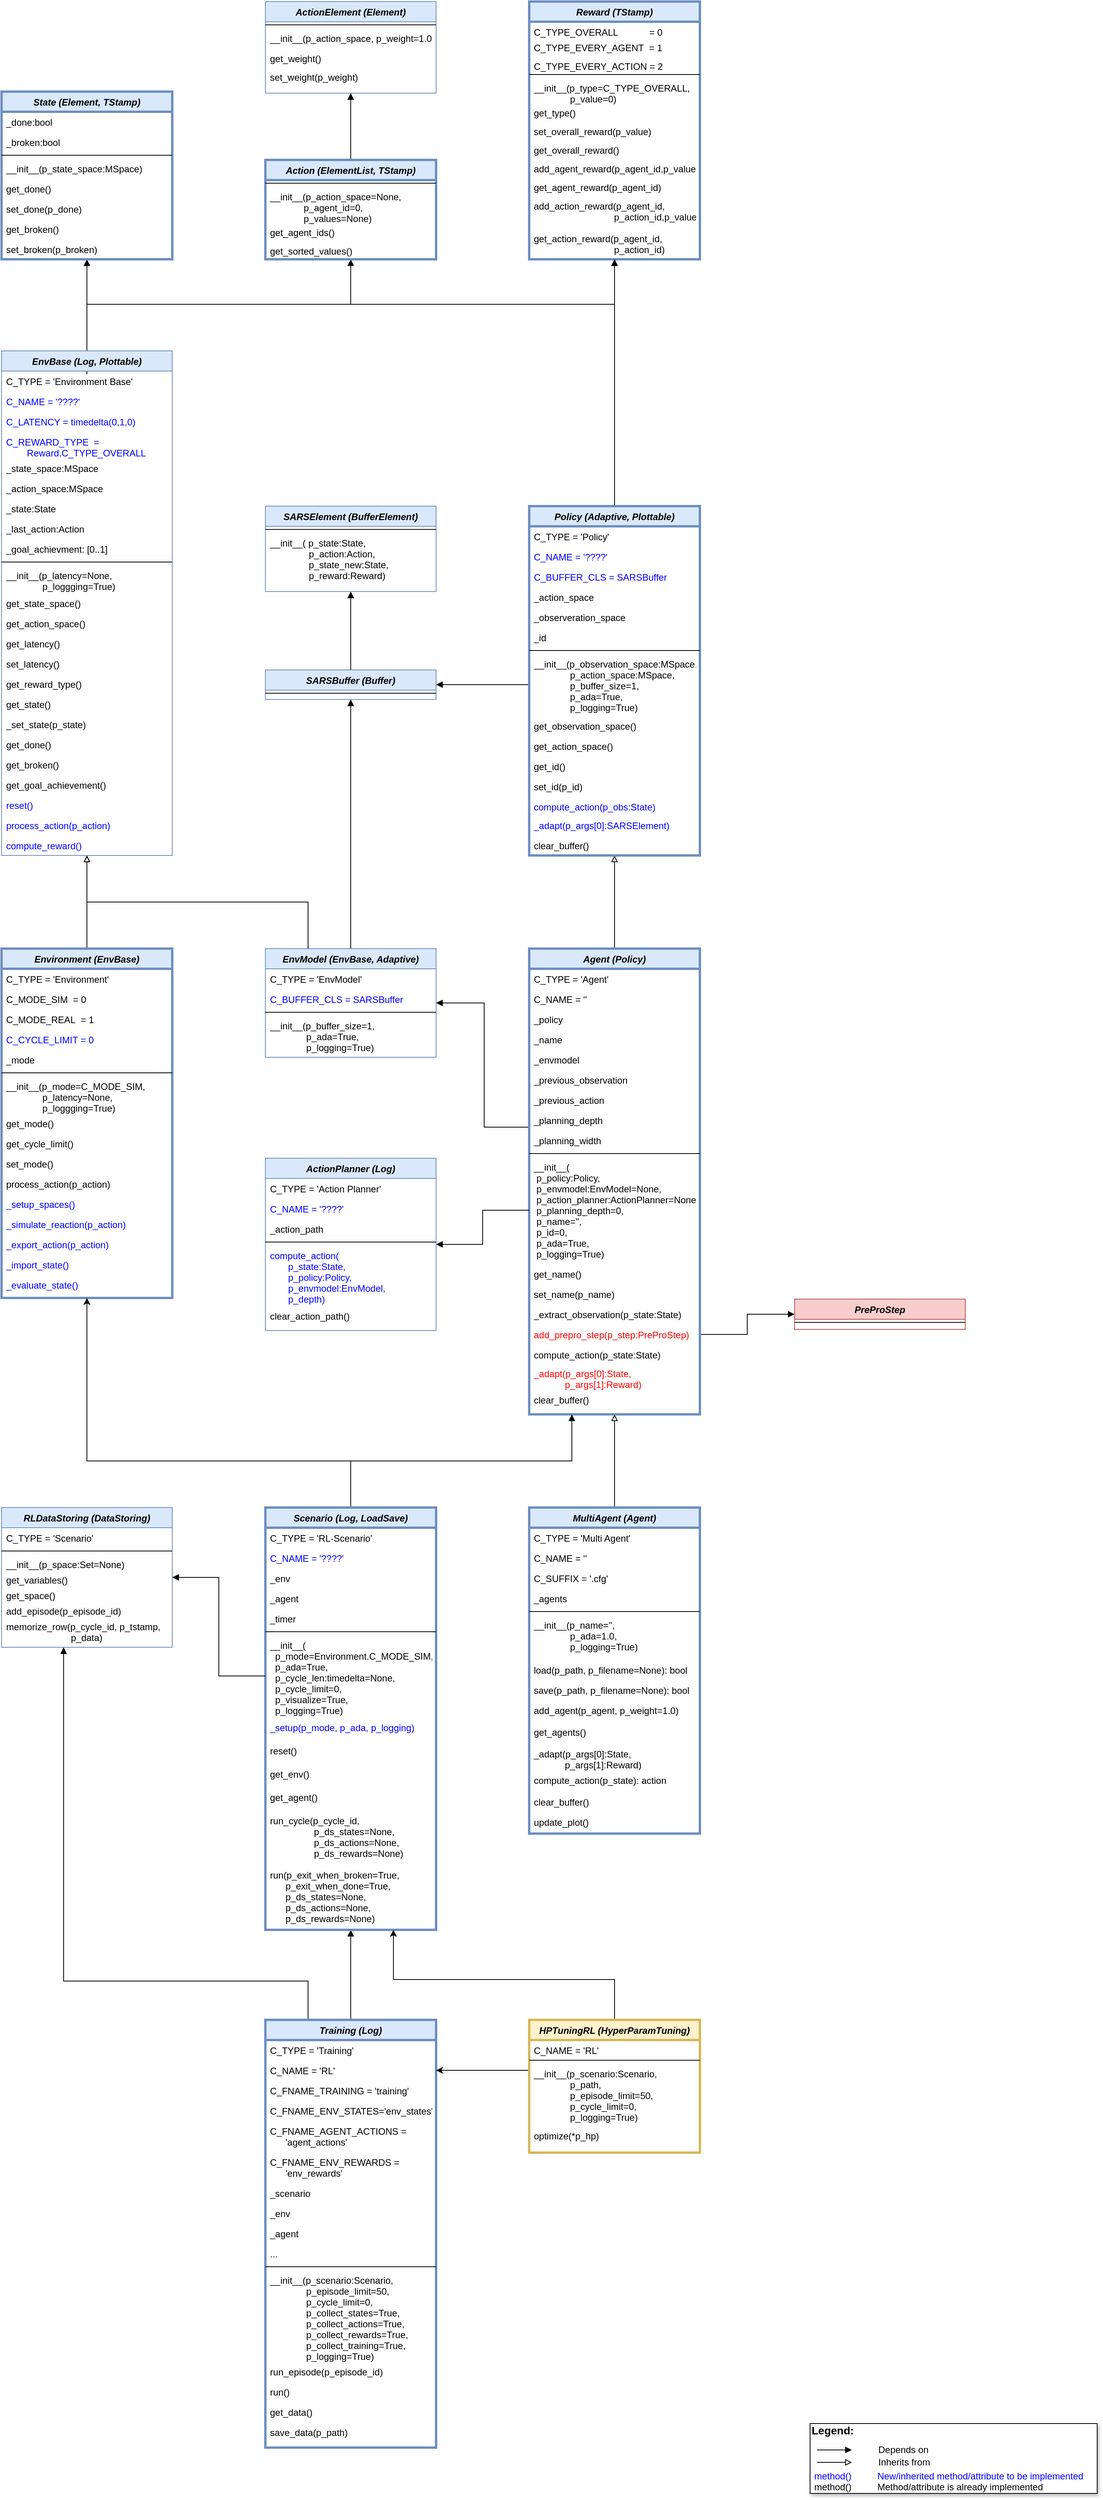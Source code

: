 <mxfile version="14.9.6" type="device"><diagram id="C5RBs43oDa-KdzZeNtuy" name="Page-1"><mxGraphModel dx="2856" dy="1209" grid="1" gridSize="10" guides="1" tooltips="1" connect="1" arrows="1" fold="1" page="1" pageScale="1" pageWidth="2336" pageHeight="1654" math="0" shadow="0"><root><mxCell id="WIyWlLk6GJQsqaUBKTNV-0"/><mxCell id="WIyWlLk6GJQsqaUBKTNV-1" parent="WIyWlLk6GJQsqaUBKTNV-0"/><mxCell id="l8fxxQWzuNtf2Rie4lWi-1" style="edgeStyle=orthogonalEdgeStyle;rounded=0;orthogonalLoop=1;jettySize=auto;html=1;entryX=0.5;entryY=1;entryDx=0;entryDy=0;endArrow=block;endFill=1;exitX=0.5;exitY=0;exitDx=0;exitDy=0;" parent="WIyWlLk6GJQsqaUBKTNV-1" source="Yf6gx2YHQmqgPu_oZxqH-0" target="LH9k-3vjjGbo0GYloCbA-0" edge="1"><mxGeometry relative="1" as="geometry"><Array as="points"><mxPoint x="828" y="430"/><mxPoint x="1168" y="430"/></Array></mxGeometry></mxCell><mxCell id="l8fxxQWzuNtf2Rie4lWi-2" style="edgeStyle=orthogonalEdgeStyle;rounded=0;orthogonalLoop=1;jettySize=auto;html=1;entryX=0.5;entryY=1;entryDx=0;entryDy=0;endArrow=block;endFill=1;exitX=0.5;exitY=0;exitDx=0;exitDy=0;" parent="WIyWlLk6GJQsqaUBKTNV-1" source="Yf6gx2YHQmqgPu_oZxqH-0" target="LH9k-3vjjGbo0GYloCbA-13" edge="1"><mxGeometry relative="1" as="geometry"><Array as="points"><mxPoint x="828" y="520"/><mxPoint x="828" y="90"/></Array></mxGeometry></mxCell><mxCell id="aODjNUWBmJmC_XnaZLUs-0" style="edgeStyle=orthogonalEdgeStyle;rounded=0;orthogonalLoop=1;jettySize=auto;html=1;endArrow=block;endFill=0;exitX=0.5;exitY=0;exitDx=0;exitDy=0;" parent="WIyWlLk6GJQsqaUBKTNV-1" source="uryo6djWwB9KvB10PPW3-9" target="Yf6gx2YHQmqgPu_oZxqH-0" edge="1"><mxGeometry relative="1" as="geometry"/></mxCell><mxCell id="uryo6djWwB9KvB10PPW3-9" value="Environment (EnvBase)" style="swimlane;fontStyle=3;align=center;verticalAlign=top;childLayout=stackLayout;horizontal=1;startSize=26;horizontalStack=0;resizeParent=1;resizeLast=0;collapsible=1;marginBottom=0;rounded=0;shadow=0;strokeWidth=3;fillColor=#dae8fc;strokeColor=#6c8ebf;" parent="WIyWlLk6GJQsqaUBKTNV-1" vertex="1"><mxGeometry x="718" y="1260" width="220" height="450" as="geometry"><mxRectangle x="230" y="140" width="160" height="26" as="alternateBounds"/></mxGeometry></mxCell><mxCell id="uryo6djWwB9KvB10PPW3-32" value="C_TYPE = 'Environment'" style="text;align=left;verticalAlign=top;spacingLeft=4;spacingRight=4;overflow=hidden;rotatable=0;points=[[0,0.5],[1,0.5]];portConstraint=eastwest;" parent="uryo6djWwB9KvB10PPW3-9" vertex="1"><mxGeometry y="26" width="220" height="26" as="geometry"/></mxCell><mxCell id="-_KgRcMrHpuuq7AKSyG--0" value="C_MODE_SIM  = 0" style="text;align=left;verticalAlign=top;spacingLeft=4;spacingRight=4;overflow=hidden;rotatable=0;points=[[0,0.5],[1,0.5]];portConstraint=eastwest;" parent="uryo6djWwB9KvB10PPW3-9" vertex="1"><mxGeometry y="52" width="220" height="26" as="geometry"/></mxCell><mxCell id="-_KgRcMrHpuuq7AKSyG--1" value="C_MODE_REAL  = 1" style="text;align=left;verticalAlign=top;spacingLeft=4;spacingRight=4;overflow=hidden;rotatable=0;points=[[0,0.5],[1,0.5]];portConstraint=eastwest;" parent="uryo6djWwB9KvB10PPW3-9" vertex="1"><mxGeometry y="78" width="220" height="26" as="geometry"/></mxCell><mxCell id="imDiJyJ-l1XG2hje_M3p-0" value="C_CYCLE_LIMIT = 0" style="text;align=left;verticalAlign=top;spacingLeft=4;spacingRight=4;overflow=hidden;rotatable=0;points=[[0,0.5],[1,0.5]];portConstraint=eastwest;fontColor=#0000FF;" parent="uryo6djWwB9KvB10PPW3-9" vertex="1"><mxGeometry y="104" width="220" height="26" as="geometry"/></mxCell><mxCell id="ZSCCG3zxtnPffm1_qAGi-7" value="_mode" style="text;align=left;verticalAlign=top;spacingLeft=4;spacingRight=4;overflow=hidden;rotatable=0;points=[[0,0.5],[1,0.5]];portConstraint=eastwest;" parent="uryo6djWwB9KvB10PPW3-9" vertex="1"><mxGeometry y="130" width="220" height="26" as="geometry"/></mxCell><mxCell id="uryo6djWwB9KvB10PPW3-10" value="" style="line;html=1;strokeWidth=1;align=left;verticalAlign=middle;spacingTop=-1;spacingLeft=3;spacingRight=3;rotatable=0;labelPosition=right;points=[];portConstraint=eastwest;" parent="uryo6djWwB9KvB10PPW3-9" vertex="1"><mxGeometry y="156" width="220" height="8" as="geometry"/></mxCell><mxCell id="uryo6djWwB9KvB10PPW3-11" value="__init__(p_mode=C_MODE_SIM, &#10;              p_latency=None,&#10;              p_loggging=True)" style="text;align=left;verticalAlign=top;spacingLeft=4;spacingRight=4;overflow=hidden;rotatable=0;points=[[0,0.5],[1,0.5]];portConstraint=eastwest;" parent="uryo6djWwB9KvB10PPW3-9" vertex="1"><mxGeometry y="164" width="220" height="48" as="geometry"/></mxCell><mxCell id="5yfbnC620Pmjm42tVEV8-1" value="get_mode()" style="text;align=left;verticalAlign=top;spacingLeft=4;spacingRight=4;overflow=hidden;rotatable=0;points=[[0,0.5],[1,0.5]];portConstraint=eastwest;" parent="uryo6djWwB9KvB10PPW3-9" vertex="1"><mxGeometry y="212" width="220" height="26" as="geometry"/></mxCell><mxCell id="eD8tcRqZ50W5BIKhDmti-2" value="get_cycle_limit()" style="text;align=left;verticalAlign=top;spacingLeft=4;spacingRight=4;overflow=hidden;rotatable=0;points=[[0,0.5],[1,0.5]];portConstraint=eastwest;" parent="uryo6djWwB9KvB10PPW3-9" vertex="1"><mxGeometry y="238" width="220" height="26" as="geometry"/></mxCell><mxCell id="-_KgRcMrHpuuq7AKSyG--7" value="set_mode()" style="text;align=left;verticalAlign=top;spacingLeft=4;spacingRight=4;overflow=hidden;rotatable=0;points=[[0,0.5],[1,0.5]];portConstraint=eastwest;" parent="uryo6djWwB9KvB10PPW3-9" vertex="1"><mxGeometry y="264" width="220" height="26" as="geometry"/></mxCell><mxCell id="7Bs1fwNeYOVR4JLh2rLF-28" value="process_action(p_action)" style="text;align=left;verticalAlign=top;spacingLeft=4;spacingRight=4;overflow=hidden;rotatable=0;points=[[0,0.5],[1,0.5]];portConstraint=eastwest;" parent="uryo6djWwB9KvB10PPW3-9" vertex="1"><mxGeometry y="290" width="220" height="26" as="geometry"/></mxCell><mxCell id="Yf6gx2YHQmqgPu_oZxqH-27" value="_setup_spaces()" style="text;align=left;verticalAlign=top;spacingLeft=4;spacingRight=4;overflow=hidden;rotatable=0;points=[[0,0.5],[1,0.5]];portConstraint=eastwest;fontColor=#0000FF;" parent="uryo6djWwB9KvB10PPW3-9" vertex="1"><mxGeometry y="316" width="220" height="26" as="geometry"/></mxCell><mxCell id="Yf6gx2YHQmqgPu_oZxqH-29" value="_simulate_reaction(p_action)" style="text;align=left;verticalAlign=top;spacingLeft=4;spacingRight=4;overflow=hidden;rotatable=0;points=[[0,0.5],[1,0.5]];portConstraint=eastwest;fontColor=#0000FF;" parent="uryo6djWwB9KvB10PPW3-9" vertex="1"><mxGeometry y="342" width="220" height="26" as="geometry"/></mxCell><mxCell id="-_KgRcMrHpuuq7AKSyG--4" value="_export_action(p_action)" style="text;align=left;verticalAlign=top;spacingLeft=4;spacingRight=4;overflow=hidden;rotatable=0;points=[[0,0.5],[1,0.5]];portConstraint=eastwest;fontColor=#0000FF;" parent="uryo6djWwB9KvB10PPW3-9" vertex="1"><mxGeometry y="368" width="220" height="26" as="geometry"/></mxCell><mxCell id="-_KgRcMrHpuuq7AKSyG--5" value="_import_state()" style="text;align=left;verticalAlign=top;spacingLeft=4;spacingRight=4;overflow=hidden;rotatable=0;points=[[0,0.5],[1,0.5]];portConstraint=eastwest;fontColor=#0000FF;" parent="uryo6djWwB9KvB10PPW3-9" vertex="1"><mxGeometry y="394" width="220" height="26" as="geometry"/></mxCell><mxCell id="yhPQVwzXou3ZDQHpda6R-2" value="_evaluate_state()" style="text;align=left;verticalAlign=top;spacingLeft=4;spacingRight=4;overflow=hidden;rotatable=0;points=[[0,0.5],[1,0.5]];portConstraint=eastwest;fontColor=#0000FF;" parent="uryo6djWwB9KvB10PPW3-9" vertex="1"><mxGeometry y="420" width="220" height="26" as="geometry"/></mxCell><mxCell id="fzcn7NdeYYND6VZh77OO-13" style="edgeStyle=orthogonalEdgeStyle;rounded=0;orthogonalLoop=1;jettySize=auto;html=1;fontColor=#FF0000;endArrow=block;endFill=0;" parent="WIyWlLk6GJQsqaUBKTNV-1" source="uryo6djWwB9KvB10PPW3-3" target="fzcn7NdeYYND6VZh77OO-0" edge="1"><mxGeometry relative="1" as="geometry"><mxPoint x="1508" y="1250" as="targetPoint"/></mxGeometry></mxCell><mxCell id="fzcn7NdeYYND6VZh77OO-33" style="edgeStyle=orthogonalEdgeStyle;rounded=0;orthogonalLoop=1;jettySize=auto;html=1;fontColor=#FF0000;endArrow=block;endFill=1;entryX=0;entryY=0.5;entryDx=0;entryDy=0;" parent="WIyWlLk6GJQsqaUBKTNV-1" source="fzcn7NdeYYND6VZh77OO-32" target="fzcn7NdeYYND6VZh77OO-24" edge="1"><mxGeometry relative="1" as="geometry"><mxPoint x="1620" y="1710" as="sourcePoint"/><mxPoint x="1820" y="1670" as="targetPoint"/></mxGeometry></mxCell><mxCell id="7Bs1fwNeYOVR4JLh2rLF-42" style="edgeStyle=orthogonalEdgeStyle;rounded=0;orthogonalLoop=1;jettySize=auto;html=1;fontColor=#000000;endArrow=block;endFill=1;" parent="WIyWlLk6GJQsqaUBKTNV-1" source="uryo6djWwB9KvB10PPW3-3" target="QlFDinjh2P9ps6k5J07q-0" edge="1"><mxGeometry relative="1" as="geometry"><Array as="points"><mxPoint x="1340" y="1490"/><mxPoint x="1340" y="1330"/></Array></mxGeometry></mxCell><mxCell id="uryo6djWwB9KvB10PPW3-3" value="Agent (Policy)" style="swimlane;fontStyle=3;align=center;verticalAlign=top;childLayout=stackLayout;horizontal=1;startSize=26;horizontalStack=0;resizeParent=1;resizeLast=0;collapsible=1;marginBottom=0;rounded=0;shadow=0;strokeWidth=3;fillColor=#dae8fc;strokeColor=#6c8ebf;" parent="WIyWlLk6GJQsqaUBKTNV-1" vertex="1"><mxGeometry x="1398" y="1260" width="220" height="600" as="geometry"><mxRectangle x="230" y="140" width="160" height="26" as="alternateBounds"/></mxGeometry></mxCell><mxCell id="uryo6djWwB9KvB10PPW3-26" value="C_TYPE = 'Agent'" style="text;align=left;verticalAlign=top;spacingLeft=4;spacingRight=4;overflow=hidden;rotatable=0;points=[[0,0.5],[1,0.5]];portConstraint=eastwest;" parent="uryo6djWwB9KvB10PPW3-3" vertex="1"><mxGeometry y="26" width="220" height="26" as="geometry"/></mxCell><mxCell id="DXXfzoz4yF-kFrNSFiUq-19" value="C_NAME = ''" style="text;align=left;verticalAlign=top;spacingLeft=4;spacingRight=4;overflow=hidden;rotatable=0;points=[[0,0.5],[1,0.5]];portConstraint=eastwest;" parent="uryo6djWwB9KvB10PPW3-3" vertex="1"><mxGeometry y="52" width="220" height="26" as="geometry"/></mxCell><mxCell id="0jM2ssx_6va4lHyQYzID-3" value="_policy" style="text;align=left;verticalAlign=top;spacingLeft=4;spacingRight=4;overflow=hidden;rotatable=0;points=[[0,0.5],[1,0.5]];portConstraint=eastwest;" parent="uryo6djWwB9KvB10PPW3-3" vertex="1"><mxGeometry y="78" width="220" height="26" as="geometry"/></mxCell><mxCell id="0jM2ssx_6va4lHyQYzID-2" value="_name" style="text;align=left;verticalAlign=top;spacingLeft=4;spacingRight=4;overflow=hidden;rotatable=0;points=[[0,0.5],[1,0.5]];portConstraint=eastwest;" parent="uryo6djWwB9KvB10PPW3-3" vertex="1"><mxGeometry y="104" width="220" height="26" as="geometry"/></mxCell><mxCell id="fzcn7NdeYYND6VZh77OO-21" value="_envmodel" style="text;align=left;verticalAlign=top;spacingLeft=4;spacingRight=4;overflow=hidden;rotatable=0;points=[[0,0.5],[1,0.5]];portConstraint=eastwest;" parent="uryo6djWwB9KvB10PPW3-3" vertex="1"><mxGeometry y="130" width="220" height="26" as="geometry"/></mxCell><mxCell id="_FIXKCYtN8RljG2YW7Z5-23" value="_previous_observation" style="text;align=left;verticalAlign=top;spacingLeft=4;spacingRight=4;overflow=hidden;rotatable=0;points=[[0,0.5],[1,0.5]];portConstraint=eastwest;" parent="uryo6djWwB9KvB10PPW3-3" vertex="1"><mxGeometry y="156" width="220" height="26" as="geometry"/></mxCell><mxCell id="_FIXKCYtN8RljG2YW7Z5-24" value="_previous_action" style="text;align=left;verticalAlign=top;spacingLeft=4;spacingRight=4;overflow=hidden;rotatable=0;points=[[0,0.5],[1,0.5]];portConstraint=eastwest;" parent="uryo6djWwB9KvB10PPW3-3" vertex="1"><mxGeometry y="182" width="220" height="26" as="geometry"/></mxCell><mxCell id="yGFYN233e2YJuRSJLkeA-4" value="_planning_depth" style="text;align=left;verticalAlign=top;spacingLeft=4;spacingRight=4;overflow=hidden;rotatable=0;points=[[0,0.5],[1,0.5]];portConstraint=eastwest;" parent="uryo6djWwB9KvB10PPW3-3" vertex="1"><mxGeometry y="208" width="220" height="26" as="geometry"/></mxCell><mxCell id="rptZRj5QIWTkKCr52Pq9-1" value="_planning_width" style="text;align=left;verticalAlign=top;spacingLeft=4;spacingRight=4;overflow=hidden;rotatable=0;points=[[0,0.5],[1,0.5]];portConstraint=eastwest;" parent="uryo6djWwB9KvB10PPW3-3" vertex="1"><mxGeometry y="234" width="220" height="26" as="geometry"/></mxCell><mxCell id="uryo6djWwB9KvB10PPW3-5" value="" style="line;html=1;strokeWidth=1;align=left;verticalAlign=middle;spacingTop=-1;spacingLeft=3;spacingRight=3;rotatable=0;labelPosition=right;points=[];portConstraint=eastwest;" parent="uryo6djWwB9KvB10PPW3-3" vertex="1"><mxGeometry y="260" width="220" height="8" as="geometry"/></mxCell><mxCell id="0evinKG4HJtV4Gw_W4TT-0" value="__init__(&#10; p_policy:Policy,&#10; p_envmodel:EnvModel=None,&#10; p_action_planner:ActionPlanner=None,&#10; p_planning_depth=0,&#10; p_name='',&#10; p_id=0,&#10; p_ada=True, &#10; p_logging=True)" style="text;align=left;verticalAlign=top;spacingLeft=4;spacingRight=4;overflow=hidden;rotatable=0;points=[[0,0.5],[1,0.5]];portConstraint=eastwest;" parent="uryo6djWwB9KvB10PPW3-3" vertex="1"><mxGeometry y="268" width="220" height="138" as="geometry"/></mxCell><mxCell id="S3s7DPMJA2sokXLj8Lbh-14" value="get_name()" style="text;align=left;verticalAlign=top;spacingLeft=4;spacingRight=4;overflow=hidden;rotatable=0;points=[[0,0.5],[1,0.5]];portConstraint=eastwest;" parent="uryo6djWwB9KvB10PPW3-3" vertex="1"><mxGeometry y="406" width="220" height="26" as="geometry"/></mxCell><mxCell id="S3s7DPMJA2sokXLj8Lbh-15" value="set_name(p_name)" style="text;align=left;verticalAlign=top;spacingLeft=4;spacingRight=4;overflow=hidden;rotatable=0;points=[[0,0.5],[1,0.5]];portConstraint=eastwest;" parent="uryo6djWwB9KvB10PPW3-3" vertex="1"><mxGeometry y="432" width="220" height="26" as="geometry"/></mxCell><mxCell id="rptZRj5QIWTkKCr52Pq9-0" value="_extract_observation(p_state:State)" style="text;align=left;verticalAlign=top;spacingLeft=4;spacingRight=4;overflow=hidden;rotatable=0;points=[[0,0.5],[1,0.5]];portConstraint=eastwest;" parent="uryo6djWwB9KvB10PPW3-3" vertex="1"><mxGeometry y="458" width="220" height="26" as="geometry"/></mxCell><mxCell id="fzcn7NdeYYND6VZh77OO-32" value="add_prepro_step(p_step:PreProStep)" style="text;align=left;verticalAlign=top;spacingLeft=4;spacingRight=4;overflow=hidden;rotatable=0;points=[[0,0.5],[1,0.5]];portConstraint=eastwest;fontColor=#FF0000;labelBorderColor=none;" parent="uryo6djWwB9KvB10PPW3-3" vertex="1"><mxGeometry y="484" width="220" height="26" as="geometry"/></mxCell><mxCell id="_FIXKCYtN8RljG2YW7Z5-21" value="compute_action(p_state:State)" style="text;align=left;verticalAlign=top;spacingLeft=4;spacingRight=4;overflow=hidden;rotatable=0;points=[[0,0.5],[1,0.5]];portConstraint=eastwest;" parent="uryo6djWwB9KvB10PPW3-3" vertex="1"><mxGeometry y="510" width="220" height="24" as="geometry"/></mxCell><mxCell id="PePU_r5agcm-SUo5WCd9-16" value="_adapt(p_args[0]:State, &#10;            p_args[1]:Reward)" style="text;align=left;verticalAlign=top;spacingLeft=4;spacingRight=4;overflow=hidden;rotatable=0;points=[[0,0.5],[1,0.5]];portConstraint=eastwest;fontColor=#FF0000;" parent="uryo6djWwB9KvB10PPW3-3" vertex="1"><mxGeometry y="534" width="220" height="34" as="geometry"/></mxCell><mxCell id="4DtqPZYTRA3goChjCnZi-0" value="clear_buffer()" style="text;align=left;verticalAlign=top;spacingLeft=4;spacingRight=4;overflow=hidden;rotatable=0;points=[[0,0.5],[1,0.5]];portConstraint=eastwest;" parent="uryo6djWwB9KvB10PPW3-3" vertex="1"><mxGeometry y="568" width="220" height="26" as="geometry"/></mxCell><mxCell id="AcgAq5O65p-vqV9wwPBB-13" style="edgeStyle=orthogonalEdgeStyle;rounded=0;orthogonalLoop=1;jettySize=auto;html=1;endArrow=block;endFill=1;" parent="WIyWlLk6GJQsqaUBKTNV-1" source="413qK5m-7gCw2oWsXnlV-0" target="OlRFAT03AiurxS976OWj-10" edge="1"><mxGeometry relative="1" as="geometry"/></mxCell><mxCell id="S3s7DPMJA2sokXLj8Lbh-13" style="edgeStyle=orthogonalEdgeStyle;rounded=0;orthogonalLoop=1;jettySize=auto;html=1;endArrow=block;endFill=1;exitX=0.25;exitY=0;exitDx=0;exitDy=0;" parent="WIyWlLk6GJQsqaUBKTNV-1" source="413qK5m-7gCw2oWsXnlV-0" target="S3s7DPMJA2sokXLj8Lbh-3" edge="1"><mxGeometry relative="1" as="geometry"><Array as="points"><mxPoint x="1113" y="2590"/><mxPoint x="798" y="2590"/></Array></mxGeometry></mxCell><mxCell id="413qK5m-7gCw2oWsXnlV-0" value="Training (Log)" style="swimlane;fontStyle=3;align=center;verticalAlign=top;childLayout=stackLayout;horizontal=1;startSize=26;horizontalStack=0;resizeParent=1;resizeLast=0;collapsible=1;marginBottom=0;rounded=0;shadow=0;strokeWidth=3;fillColor=#dae8fc;strokeColor=#6c8ebf;" parent="WIyWlLk6GJQsqaUBKTNV-1" vertex="1"><mxGeometry x="1058" y="2640" width="220" height="551" as="geometry"><mxRectangle x="230" y="140" width="160" height="26" as="alternateBounds"/></mxGeometry></mxCell><mxCell id="413qK5m-7gCw2oWsXnlV-1" value="C_TYPE = 'Training'" style="text;align=left;verticalAlign=top;spacingLeft=4;spacingRight=4;overflow=hidden;rotatable=0;points=[[0,0.5],[1,0.5]];portConstraint=eastwest;" parent="413qK5m-7gCw2oWsXnlV-0" vertex="1"><mxGeometry y="26" width="220" height="26" as="geometry"/></mxCell><mxCell id="_FIXKCYtN8RljG2YW7Z5-12" value="C_NAME = 'RL'" style="text;align=left;verticalAlign=top;spacingLeft=4;spacingRight=4;overflow=hidden;rotatable=0;points=[[0,0.5],[1,0.5]];portConstraint=eastwest;" parent="413qK5m-7gCw2oWsXnlV-0" vertex="1"><mxGeometry y="52" width="220" height="26" as="geometry"/></mxCell><mxCell id="_FIXKCYtN8RljG2YW7Z5-13" value="C_FNAME_TRAINING = 'training'" style="text;align=left;verticalAlign=top;spacingLeft=4;spacingRight=4;overflow=hidden;rotatable=0;points=[[0,0.5],[1,0.5]];portConstraint=eastwest;" parent="413qK5m-7gCw2oWsXnlV-0" vertex="1"><mxGeometry y="78" width="220" height="26" as="geometry"/></mxCell><mxCell id="_FIXKCYtN8RljG2YW7Z5-16" value="C_FNAME_ENV_STATES='env_states'" style="text;align=left;verticalAlign=top;spacingLeft=4;spacingRight=4;overflow=hidden;rotatable=0;points=[[0,0.5],[1,0.5]];portConstraint=eastwest;" parent="413qK5m-7gCw2oWsXnlV-0" vertex="1"><mxGeometry y="104" width="220" height="26" as="geometry"/></mxCell><mxCell id="_FIXKCYtN8RljG2YW7Z5-14" value="C_FNAME_AGENT_ACTIONS = &#10;      'agent_actions'" style="text;align=left;verticalAlign=top;spacingLeft=4;spacingRight=4;overflow=hidden;rotatable=0;points=[[0,0.5],[1,0.5]];portConstraint=eastwest;" parent="413qK5m-7gCw2oWsXnlV-0" vertex="1"><mxGeometry y="130" width="220" height="40" as="geometry"/></mxCell><mxCell id="_FIXKCYtN8RljG2YW7Z5-15" value="C_FNAME_ENV_REWARDS = &#10;      'env_rewards'" style="text;align=left;verticalAlign=top;spacingLeft=4;spacingRight=4;overflow=hidden;rotatable=0;points=[[0,0.5],[1,0.5]];portConstraint=eastwest;" parent="413qK5m-7gCw2oWsXnlV-0" vertex="1"><mxGeometry y="170" width="220" height="40" as="geometry"/></mxCell><mxCell id="G7xrx7ke2DHZ6BEwCTu4-1" value="_scenario" style="text;align=left;verticalAlign=top;spacingLeft=4;spacingRight=4;overflow=hidden;rotatable=0;points=[[0,0.5],[1,0.5]];portConstraint=eastwest;" parent="413qK5m-7gCw2oWsXnlV-0" vertex="1"><mxGeometry y="210" width="220" height="26" as="geometry"/></mxCell><mxCell id="_FIXKCYtN8RljG2YW7Z5-18" value="_env" style="text;align=left;verticalAlign=top;spacingLeft=4;spacingRight=4;overflow=hidden;rotatable=0;points=[[0,0.5],[1,0.5]];portConstraint=eastwest;" parent="413qK5m-7gCw2oWsXnlV-0" vertex="1"><mxGeometry y="236" width="220" height="26" as="geometry"/></mxCell><mxCell id="_FIXKCYtN8RljG2YW7Z5-19" value="_agent" style="text;align=left;verticalAlign=top;spacingLeft=4;spacingRight=4;overflow=hidden;rotatable=0;points=[[0,0.5],[1,0.5]];portConstraint=eastwest;" parent="413qK5m-7gCw2oWsXnlV-0" vertex="1"><mxGeometry y="262" width="220" height="26" as="geometry"/></mxCell><mxCell id="_FIXKCYtN8RljG2YW7Z5-20" value="..." style="text;align=left;verticalAlign=top;spacingLeft=4;spacingRight=4;overflow=hidden;rotatable=0;points=[[0,0.5],[1,0.5]];portConstraint=eastwest;" parent="413qK5m-7gCw2oWsXnlV-0" vertex="1"><mxGeometry y="288" width="220" height="26" as="geometry"/></mxCell><mxCell id="413qK5m-7gCw2oWsXnlV-2" value="" style="line;html=1;strokeWidth=1;align=left;verticalAlign=middle;spacingTop=-1;spacingLeft=3;spacingRight=3;rotatable=0;labelPosition=right;points=[];portConstraint=eastwest;" parent="413qK5m-7gCw2oWsXnlV-0" vertex="1"><mxGeometry y="314" width="220" height="8" as="geometry"/></mxCell><mxCell id="413qK5m-7gCw2oWsXnlV-3" value="__init__(p_scenario:Scenario, &#10;              p_episode_limit=50,&#10;              p_cycle_limit=0, &#10;              p_collect_states=True,&#10;              p_collect_actions=True,&#10;              p_collect_rewards=True,&#10;              p_collect_training=True,&#10;              p_logging=True)" style="text;align=left;verticalAlign=top;spacingLeft=4;spacingRight=4;overflow=hidden;rotatable=0;points=[[0,0.5],[1,0.5]];portConstraint=eastwest;" parent="413qK5m-7gCw2oWsXnlV-0" vertex="1"><mxGeometry y="322" width="220" height="118" as="geometry"/></mxCell><mxCell id="G7xrx7ke2DHZ6BEwCTu4-3" value="run_episode(p_episode_id)" style="text;align=left;verticalAlign=top;spacingLeft=4;spacingRight=4;overflow=hidden;rotatable=0;points=[[0,0.5],[1,0.5]];portConstraint=eastwest;" parent="413qK5m-7gCw2oWsXnlV-0" vertex="1"><mxGeometry y="440" width="220" height="26" as="geometry"/></mxCell><mxCell id="G7xrx7ke2DHZ6BEwCTu4-4" value="run()" style="text;align=left;verticalAlign=top;spacingLeft=4;spacingRight=4;overflow=hidden;rotatable=0;points=[[0,0.5],[1,0.5]];portConstraint=eastwest;" parent="413qK5m-7gCw2oWsXnlV-0" vertex="1"><mxGeometry y="466" width="220" height="26" as="geometry"/></mxCell><mxCell id="G7xrx7ke2DHZ6BEwCTu4-5" value="get_data()" style="text;align=left;verticalAlign=top;spacingLeft=4;spacingRight=4;overflow=hidden;rotatable=0;points=[[0,0.5],[1,0.5]];portConstraint=eastwest;" parent="413qK5m-7gCw2oWsXnlV-0" vertex="1"><mxGeometry y="492" width="220" height="26" as="geometry"/></mxCell><mxCell id="S3s7DPMJA2sokXLj8Lbh-17" value="save_data(p_path)" style="text;align=left;verticalAlign=top;spacingLeft=4;spacingRight=4;overflow=hidden;rotatable=0;points=[[0,0.5],[1,0.5]];portConstraint=eastwest;" parent="413qK5m-7gCw2oWsXnlV-0" vertex="1"><mxGeometry y="518" width="220" height="26" as="geometry"/></mxCell><mxCell id="aODjNUWBmJmC_XnaZLUs-5" style="edgeStyle=orthogonalEdgeStyle;rounded=0;orthogonalLoop=1;jettySize=auto;html=1;entryX=0.25;entryY=1;entryDx=0;entryDy=0;endArrow=block;endFill=1;exitX=0.5;exitY=0;exitDx=0;exitDy=0;" parent="WIyWlLk6GJQsqaUBKTNV-1" source="OlRFAT03AiurxS976OWj-10" target="uryo6djWwB9KvB10PPW3-3" edge="1"><mxGeometry relative="1" as="geometry"><Array as="points"><mxPoint x="1168" y="1920"/><mxPoint x="1453" y="1920"/></Array></mxGeometry></mxCell><mxCell id="S08LWhpKTPSeVIC2cq2O-6" style="edgeStyle=orthogonalEdgeStyle;rounded=0;orthogonalLoop=1;jettySize=auto;html=1;exitX=0.5;exitY=0;exitDx=0;exitDy=0;" parent="WIyWlLk6GJQsqaUBKTNV-1" source="OlRFAT03AiurxS976OWj-10" target="uryo6djWwB9KvB10PPW3-9" edge="1"><mxGeometry relative="1" as="geometry"><Array as="points"><mxPoint x="1168" y="1920"/><mxPoint x="828" y="1920"/></Array></mxGeometry></mxCell><mxCell id="OlRFAT03AiurxS976OWj-10" value="Scenario (Log, LoadSave)" style="swimlane;fontStyle=3;align=center;verticalAlign=top;childLayout=stackLayout;horizontal=1;startSize=26;horizontalStack=0;resizeParent=1;resizeLast=0;collapsible=1;marginBottom=0;rounded=0;shadow=0;strokeWidth=3;fillColor=#dae8fc;strokeColor=#6c8ebf;" parent="WIyWlLk6GJQsqaUBKTNV-1" vertex="1"><mxGeometry x="1058" y="1980" width="220" height="544" as="geometry"><mxRectangle x="230" y="140" width="160" height="26" as="alternateBounds"/></mxGeometry></mxCell><mxCell id="OlRFAT03AiurxS976OWj-11" value="C_TYPE = 'RL-Scenario'" style="text;align=left;verticalAlign=top;spacingLeft=4;spacingRight=4;overflow=hidden;rotatable=0;points=[[0,0.5],[1,0.5]];portConstraint=eastwest;" parent="OlRFAT03AiurxS976OWj-10" vertex="1"><mxGeometry y="26" width="220" height="26" as="geometry"/></mxCell><mxCell id="aODjNUWBmJmC_XnaZLUs-7" value="C_NAME = '????'" style="text;align=left;verticalAlign=top;spacingLeft=4;spacingRight=4;overflow=hidden;rotatable=0;points=[[0,0.5],[1,0.5]];portConstraint=eastwest;fontColor=#0000FF;" parent="OlRFAT03AiurxS976OWj-10" vertex="1"><mxGeometry y="52" width="220" height="26" as="geometry"/></mxCell><mxCell id="aODjNUWBmJmC_XnaZLUs-8" value="_env" style="text;align=left;verticalAlign=top;spacingLeft=4;spacingRight=4;overflow=hidden;rotatable=0;points=[[0,0.5],[1,0.5]];portConstraint=eastwest;" parent="OlRFAT03AiurxS976OWj-10" vertex="1"><mxGeometry y="78" width="220" height="26" as="geometry"/></mxCell><mxCell id="aODjNUWBmJmC_XnaZLUs-9" value="_agent" style="text;align=left;verticalAlign=top;spacingLeft=4;spacingRight=4;overflow=hidden;rotatable=0;points=[[0,0.5],[1,0.5]];portConstraint=eastwest;" parent="OlRFAT03AiurxS976OWj-10" vertex="1"><mxGeometry y="104" width="220" height="26" as="geometry"/></mxCell><mxCell id="_FIXKCYtN8RljG2YW7Z5-25" value="_timer" style="text;align=left;verticalAlign=top;spacingLeft=4;spacingRight=4;overflow=hidden;rotatable=0;points=[[0,0.5],[1,0.5]];portConstraint=eastwest;" parent="OlRFAT03AiurxS976OWj-10" vertex="1"><mxGeometry y="130" width="220" height="26" as="geometry"/></mxCell><mxCell id="OlRFAT03AiurxS976OWj-12" value="" style="line;html=1;strokeWidth=1;align=left;verticalAlign=middle;spacingTop=-1;spacingLeft=3;spacingRight=3;rotatable=0;labelPosition=right;points=[];portConstraint=eastwest;" parent="OlRFAT03AiurxS976OWj-10" vertex="1"><mxGeometry y="156" width="220" height="8" as="geometry"/></mxCell><mxCell id="OlRFAT03AiurxS976OWj-13" value="__init__(&#10;  p_mode=Environment.C_MODE_SIM,&#10;  p_ada=True, &#10;  p_cycle_len:timedelta=None,&#10;  p_cycle_limit=0,&#10;  p_visualize=True,&#10;  p_logging=True)" style="text;align=left;verticalAlign=top;spacingLeft=4;spacingRight=4;overflow=hidden;rotatable=0;points=[[0,0.5],[1,0.5]];portConstraint=eastwest;" parent="OlRFAT03AiurxS976OWj-10" vertex="1"><mxGeometry y="164" width="220" height="106" as="geometry"/></mxCell><mxCell id="aODjNUWBmJmC_XnaZLUs-10" value="_setup(p_mode, p_ada, p_logging)" style="text;align=left;verticalAlign=top;spacingLeft=4;spacingRight=4;overflow=hidden;rotatable=0;points=[[0,0.5],[1,0.5]];portConstraint=eastwest;fontColor=#0000FF;" parent="OlRFAT03AiurxS976OWj-10" vertex="1"><mxGeometry y="270" width="220" height="30" as="geometry"/></mxCell><mxCell id="G7xrx7ke2DHZ6BEwCTu4-6" value="reset()" style="text;align=left;verticalAlign=top;spacingLeft=4;spacingRight=4;overflow=hidden;rotatable=0;points=[[0,0.5],[1,0.5]];portConstraint=eastwest;" parent="OlRFAT03AiurxS976OWj-10" vertex="1"><mxGeometry y="300" width="220" height="30" as="geometry"/></mxCell><mxCell id="MwD3EyU6tyU_tX0KKc6s-1" value="get_env()" style="text;align=left;verticalAlign=top;spacingLeft=4;spacingRight=4;overflow=hidden;rotatable=0;points=[[0,0.5],[1,0.5]];portConstraint=eastwest;" parent="OlRFAT03AiurxS976OWj-10" vertex="1"><mxGeometry y="330" width="220" height="30" as="geometry"/></mxCell><mxCell id="MwD3EyU6tyU_tX0KKc6s-2" value="get_agent()" style="text;align=left;verticalAlign=top;spacingLeft=4;spacingRight=4;overflow=hidden;rotatable=0;points=[[0,0.5],[1,0.5]];portConstraint=eastwest;" parent="OlRFAT03AiurxS976OWj-10" vertex="1"><mxGeometry y="360" width="220" height="30" as="geometry"/></mxCell><mxCell id="OlRFAT03AiurxS976OWj-14" value="run_cycle(p_cycle_id,&#10;                 p_ds_states=None,&#10;                 p_ds_actions=None,&#10;                 p_ds_rewards=None)" style="text;align=left;verticalAlign=top;spacingLeft=4;spacingRight=4;overflow=hidden;rotatable=0;points=[[0,0.5],[1,0.5]];portConstraint=eastwest;" parent="OlRFAT03AiurxS976OWj-10" vertex="1"><mxGeometry y="390" width="220" height="70" as="geometry"/></mxCell><mxCell id="UrbN1Tur-M93fsIGb5SQ-11" value="run(p_exit_when_broken=True,&#10;      p_exit_when_done=True,&#10;      p_ds_states=None,&#10;      p_ds_actions=None,&#10;      p_ds_rewards=None)" style="text;align=left;verticalAlign=top;spacingLeft=4;spacingRight=4;overflow=hidden;rotatable=0;points=[[0,0.5],[1,0.5]];portConstraint=eastwest;" parent="OlRFAT03AiurxS976OWj-10" vertex="1"><mxGeometry y="460" width="220" height="84" as="geometry"/></mxCell><mxCell id="aODjNUWBmJmC_XnaZLUs-4" style="edgeStyle=orthogonalEdgeStyle;rounded=0;orthogonalLoop=1;jettySize=auto;html=1;endArrow=block;endFill=0;" parent="WIyWlLk6GJQsqaUBKTNV-1" source="xGexZfv84qTMhOlzufpW-0" target="uryo6djWwB9KvB10PPW3-3" edge="1"><mxGeometry relative="1" as="geometry"><mxPoint x="1508" y="1880" as="targetPoint"/></mxGeometry></mxCell><mxCell id="xGexZfv84qTMhOlzufpW-0" value="MultiAgent (Agent)" style="swimlane;fontStyle=3;align=center;verticalAlign=top;childLayout=stackLayout;horizontal=1;startSize=26;horizontalStack=0;resizeParent=1;resizeLast=0;collapsible=1;marginBottom=0;rounded=0;shadow=0;strokeWidth=3;fillColor=#dae8fc;strokeColor=#6c8ebf;" parent="WIyWlLk6GJQsqaUBKTNV-1" vertex="1"><mxGeometry x="1398" y="1980" width="220" height="420" as="geometry"><mxRectangle x="230" y="140" width="160" height="26" as="alternateBounds"/></mxGeometry></mxCell><mxCell id="xGexZfv84qTMhOlzufpW-1" value="C_TYPE = 'Multi Agent'" style="text;align=left;verticalAlign=top;spacingLeft=4;spacingRight=4;overflow=hidden;rotatable=0;points=[[0,0.5],[1,0.5]];portConstraint=eastwest;" parent="xGexZfv84qTMhOlzufpW-0" vertex="1"><mxGeometry y="26" width="220" height="26" as="geometry"/></mxCell><mxCell id="CH9CM9-ToVDqBdHZXV55-0" value="C_NAME = ''" style="text;align=left;verticalAlign=top;spacingLeft=4;spacingRight=4;overflow=hidden;rotatable=0;points=[[0,0.5],[1,0.5]];portConstraint=eastwest;" parent="xGexZfv84qTMhOlzufpW-0" vertex="1"><mxGeometry y="52" width="220" height="26" as="geometry"/></mxCell><mxCell id="PePU_r5agcm-SUo5WCd9-13" value="C_SUFFIX = '.cfg'" style="text;align=left;verticalAlign=top;spacingLeft=4;spacingRight=4;overflow=hidden;rotatable=0;points=[[0,0.5],[1,0.5]];portConstraint=eastwest;" parent="xGexZfv84qTMhOlzufpW-0" vertex="1"><mxGeometry y="78" width="220" height="26" as="geometry"/></mxCell><mxCell id="xGexZfv84qTMhOlzufpW-3" value="_agents" style="text;align=left;verticalAlign=top;spacingLeft=4;spacingRight=4;overflow=hidden;rotatable=0;points=[[0,0.5],[1,0.5]];portConstraint=eastwest;" parent="xGexZfv84qTMhOlzufpW-0" vertex="1"><mxGeometry y="104" width="220" height="26" as="geometry"/></mxCell><mxCell id="xGexZfv84qTMhOlzufpW-5" value="" style="line;html=1;strokeWidth=1;align=left;verticalAlign=middle;spacingTop=-1;spacingLeft=3;spacingRight=3;rotatable=0;labelPosition=right;points=[];portConstraint=eastwest;" parent="xGexZfv84qTMhOlzufpW-0" vertex="1"><mxGeometry y="130" width="220" height="8" as="geometry"/></mxCell><mxCell id="U9IvZigRBIo9GCfKcrzh-0" value="__init__(p_name='',&#10;              p_ada=1.0,&#10;              p_logging=True)" style="text;align=left;verticalAlign=top;spacingLeft=4;spacingRight=4;overflow=hidden;rotatable=0;points=[[0,0.5],[1,0.5]];portConstraint=eastwest;" parent="xGexZfv84qTMhOlzufpW-0" vertex="1"><mxGeometry y="138" width="220" height="58" as="geometry"/></mxCell><mxCell id="xGexZfv84qTMhOlzufpW-7" value="load(p_path, p_filename=None): bool" style="text;align=left;verticalAlign=top;spacingLeft=4;spacingRight=4;overflow=hidden;rotatable=0;points=[[0,0.5],[1,0.5]];portConstraint=eastwest;" parent="xGexZfv84qTMhOlzufpW-0" vertex="1"><mxGeometry y="196" width="220" height="26" as="geometry"/></mxCell><mxCell id="xGexZfv84qTMhOlzufpW-8" value="save(p_path, p_filename=None): bool" style="text;align=left;verticalAlign=top;spacingLeft=4;spacingRight=4;overflow=hidden;rotatable=0;points=[[0,0.5],[1,0.5]];portConstraint=eastwest;" parent="xGexZfv84qTMhOlzufpW-0" vertex="1"><mxGeometry y="222" width="220" height="26" as="geometry"/></mxCell><mxCell id="xGexZfv84qTMhOlzufpW-9" value="add_agent(p_agent, p_weight=1.0)" style="text;align=left;verticalAlign=top;spacingLeft=4;spacingRight=4;overflow=hidden;rotatable=0;points=[[0,0.5],[1,0.5]];portConstraint=eastwest;" parent="xGexZfv84qTMhOlzufpW-0" vertex="1"><mxGeometry y="248" width="220" height="28" as="geometry"/></mxCell><mxCell id="PePU_r5agcm-SUo5WCd9-14" value="get_agents()" style="text;align=left;verticalAlign=top;spacingLeft=4;spacingRight=4;overflow=hidden;rotatable=0;points=[[0,0.5],[1,0.5]];portConstraint=eastwest;" parent="xGexZfv84qTMhOlzufpW-0" vertex="1"><mxGeometry y="276" width="220" height="28" as="geometry"/></mxCell><mxCell id="rptZRj5QIWTkKCr52Pq9-2" value="_adapt(p_args[0]:State, &#10;            p_args[1]:Reward)" style="text;align=left;verticalAlign=top;spacingLeft=4;spacingRight=4;overflow=hidden;rotatable=0;points=[[0,0.5],[1,0.5]];portConstraint=eastwest;" parent="xGexZfv84qTMhOlzufpW-0" vertex="1"><mxGeometry y="304" width="220" height="34" as="geometry"/></mxCell><mxCell id="xGexZfv84qTMhOlzufpW-12" value="compute_action(p_state): action" style="text;align=left;verticalAlign=top;spacingLeft=4;spacingRight=4;overflow=hidden;rotatable=0;points=[[0,0.5],[1,0.5]];portConstraint=eastwest;" parent="xGexZfv84qTMhOlzufpW-0" vertex="1"><mxGeometry y="338" width="220" height="28" as="geometry"/></mxCell><mxCell id="4DtqPZYTRA3goChjCnZi-2" value="clear_buffer()" style="text;align=left;verticalAlign=top;spacingLeft=4;spacingRight=4;overflow=hidden;rotatable=0;points=[[0,0.5],[1,0.5]];portConstraint=eastwest;" parent="xGexZfv84qTMhOlzufpW-0" vertex="1"><mxGeometry y="366" width="220" height="26" as="geometry"/></mxCell><mxCell id="vezM6zFXvCsxqMvP5zFj-0" value="update_plot()" style="text;align=left;verticalAlign=top;spacingLeft=4;spacingRight=4;overflow=hidden;rotatable=0;points=[[0,0.5],[1,0.5]];portConstraint=eastwest;" parent="xGexZfv84qTMhOlzufpW-0" vertex="1"><mxGeometry y="392" width="220" height="28" as="geometry"/></mxCell><mxCell id="ado_M-dr3WUVXcom1yO_-5" style="edgeStyle=orthogonalEdgeStyle;rounded=0;orthogonalLoop=1;jettySize=auto;html=1;entryX=0.5;entryY=1;entryDx=0;entryDy=0;endArrow=block;endFill=1;" parent="WIyWlLk6GJQsqaUBKTNV-1" source="LH9k-3vjjGbo0GYloCbA-0" target="ado_M-dr3WUVXcom1yO_-1" edge="1"><mxGeometry relative="1" as="geometry"/></mxCell><mxCell id="LH9k-3vjjGbo0GYloCbA-0" value="Action (ElementList, TStamp)" style="swimlane;fontStyle=3;align=center;verticalAlign=top;childLayout=stackLayout;horizontal=1;startSize=26;horizontalStack=0;resizeParent=1;resizeLast=0;collapsible=1;marginBottom=0;rounded=0;shadow=0;strokeWidth=3;fillColor=#dae8fc;strokeColor=#6c8ebf;" parent="WIyWlLk6GJQsqaUBKTNV-1" vertex="1"><mxGeometry x="1058" y="244" width="220" height="128" as="geometry"><mxRectangle x="230" y="140" width="160" height="26" as="alternateBounds"/></mxGeometry></mxCell><mxCell id="LH9k-3vjjGbo0GYloCbA-5" value="" style="line;html=1;strokeWidth=1;align=left;verticalAlign=middle;spacingTop=-1;spacingLeft=3;spacingRight=3;rotatable=0;labelPosition=right;points=[];portConstraint=eastwest;" parent="LH9k-3vjjGbo0GYloCbA-0" vertex="1"><mxGeometry y="26" width="220" height="8" as="geometry"/></mxCell><mxCell id="ado_M-dr3WUVXcom1yO_-0" value="__init__(p_action_space=None,&#10;             p_agent_id=0,&#10;             p_values=None)" style="text;align=left;verticalAlign=top;spacingLeft=4;spacingRight=4;overflow=hidden;rotatable=0;points=[[0,0.5],[1,0.5]];portConstraint=eastwest;" parent="LH9k-3vjjGbo0GYloCbA-0" vertex="1"><mxGeometry y="34" width="220" height="46" as="geometry"/></mxCell><mxCell id="ado_M-dr3WUVXcom1yO_-7" value="get_agent_ids()" style="text;align=left;verticalAlign=top;spacingLeft=4;spacingRight=4;overflow=hidden;rotatable=0;points=[[0,0.5],[1,0.5]];portConstraint=eastwest;" parent="LH9k-3vjjGbo0GYloCbA-0" vertex="1"><mxGeometry y="80" width="220" height="24" as="geometry"/></mxCell><mxCell id="Gpe55Fx22_sqiFUvzNTz-5" value="get_sorted_values()" style="text;align=left;verticalAlign=top;spacingLeft=4;spacingRight=4;overflow=hidden;rotatable=0;points=[[0,0.5],[1,0.5]];portConstraint=eastwest;" parent="LH9k-3vjjGbo0GYloCbA-0" vertex="1"><mxGeometry y="104" width="220" height="24" as="geometry"/></mxCell><mxCell id="LH9k-3vjjGbo0GYloCbA-13" value="State (Element, TStamp)" style="swimlane;fontStyle=3;align=center;verticalAlign=top;childLayout=stackLayout;horizontal=1;startSize=26;horizontalStack=0;resizeParent=1;resizeLast=0;collapsible=1;marginBottom=0;rounded=0;shadow=0;strokeWidth=3;fillColor=#dae8fc;strokeColor=#6c8ebf;" parent="WIyWlLk6GJQsqaUBKTNV-1" vertex="1"><mxGeometry x="718" y="156" width="220" height="216" as="geometry"><mxRectangle x="230" y="140" width="160" height="26" as="alternateBounds"/></mxGeometry></mxCell><mxCell id="S08LWhpKTPSeVIC2cq2O-0" value="_done:bool" style="text;align=left;verticalAlign=top;spacingLeft=4;spacingRight=4;overflow=hidden;rotatable=0;points=[[0,0.5],[1,0.5]];portConstraint=eastwest;" parent="LH9k-3vjjGbo0GYloCbA-13" vertex="1"><mxGeometry y="26" width="220" height="26" as="geometry"/></mxCell><mxCell id="S08LWhpKTPSeVIC2cq2O-1" value="_broken:bool" style="text;align=left;verticalAlign=top;spacingLeft=4;spacingRight=4;overflow=hidden;rotatable=0;points=[[0,0.5],[1,0.5]];portConstraint=eastwest;" parent="LH9k-3vjjGbo0GYloCbA-13" vertex="1"><mxGeometry y="52" width="220" height="26" as="geometry"/></mxCell><mxCell id="LH9k-3vjjGbo0GYloCbA-14" value="" style="line;html=1;strokeWidth=1;align=left;verticalAlign=middle;spacingTop=-1;spacingLeft=3;spacingRight=3;rotatable=0;labelPosition=right;points=[];portConstraint=eastwest;" parent="LH9k-3vjjGbo0GYloCbA-13" vertex="1"><mxGeometry y="78" width="220" height="8" as="geometry"/></mxCell><mxCell id="MHjF6aNNAEKtqD6zylF3-32" value="__init__(p_state_space:MSpace)" style="text;align=left;verticalAlign=top;spacingLeft=4;spacingRight=4;overflow=hidden;rotatable=0;points=[[0,0.5],[1,0.5]];portConstraint=eastwest;" parent="LH9k-3vjjGbo0GYloCbA-13" vertex="1"><mxGeometry y="86" width="220" height="26" as="geometry"/></mxCell><mxCell id="S08LWhpKTPSeVIC2cq2O-2" value="get_done()" style="text;align=left;verticalAlign=top;spacingLeft=4;spacingRight=4;overflow=hidden;rotatable=0;points=[[0,0.5],[1,0.5]];portConstraint=eastwest;" parent="LH9k-3vjjGbo0GYloCbA-13" vertex="1"><mxGeometry y="112" width="220" height="26" as="geometry"/></mxCell><mxCell id="S08LWhpKTPSeVIC2cq2O-3" value="set_done(p_done)" style="text;align=left;verticalAlign=top;spacingLeft=4;spacingRight=4;overflow=hidden;rotatable=0;points=[[0,0.5],[1,0.5]];portConstraint=eastwest;" parent="LH9k-3vjjGbo0GYloCbA-13" vertex="1"><mxGeometry y="138" width="220" height="26" as="geometry"/></mxCell><mxCell id="S08LWhpKTPSeVIC2cq2O-4" value="get_broken()" style="text;align=left;verticalAlign=top;spacingLeft=4;spacingRight=4;overflow=hidden;rotatable=0;points=[[0,0.5],[1,0.5]];portConstraint=eastwest;" parent="LH9k-3vjjGbo0GYloCbA-13" vertex="1"><mxGeometry y="164" width="220" height="26" as="geometry"/></mxCell><mxCell id="S08LWhpKTPSeVIC2cq2O-5" value="set_broken(p_broken)" style="text;align=left;verticalAlign=top;spacingLeft=4;spacingRight=4;overflow=hidden;rotatable=0;points=[[0,0.5],[1,0.5]];portConstraint=eastwest;" parent="LH9k-3vjjGbo0GYloCbA-13" vertex="1"><mxGeometry y="190" width="220" height="26" as="geometry"/></mxCell><mxCell id="LH9k-3vjjGbo0GYloCbA-16" value="Reward (TStamp)" style="swimlane;fontStyle=3;align=center;verticalAlign=top;childLayout=stackLayout;horizontal=1;startSize=26;horizontalStack=0;resizeParent=1;resizeLast=0;collapsible=1;marginBottom=0;rounded=0;shadow=0;strokeWidth=3;fillColor=#dae8fc;strokeColor=#6c8ebf;" parent="WIyWlLk6GJQsqaUBKTNV-1" vertex="1"><mxGeometry x="1398" y="40" width="220" height="332" as="geometry"><mxRectangle x="230" y="140" width="160" height="26" as="alternateBounds"/></mxGeometry></mxCell><mxCell id="T-yFoAU2-KfE4f0_pmHt-4" value="C_TYPE_OVERALL            = 0" style="text;align=left;verticalAlign=top;spacingLeft=4;spacingRight=4;overflow=hidden;rotatable=0;points=[[0,0.5],[1,0.5]];portConstraint=eastwest;" parent="LH9k-3vjjGbo0GYloCbA-16" vertex="1"><mxGeometry y="26" width="220" height="20" as="geometry"/></mxCell><mxCell id="T-yFoAU2-KfE4f0_pmHt-2" value="C_TYPE_EVERY_AGENT  = 1" style="text;align=left;verticalAlign=top;spacingLeft=4;spacingRight=4;overflow=hidden;rotatable=0;points=[[0,0.5],[1,0.5]];portConstraint=eastwest;" parent="LH9k-3vjjGbo0GYloCbA-16" vertex="1"><mxGeometry y="46" width="220" height="24" as="geometry"/></mxCell><mxCell id="T-yFoAU2-KfE4f0_pmHt-3" value="C_TYPE_EVERY_ACTION = 2" style="text;align=left;verticalAlign=top;spacingLeft=4;spacingRight=4;overflow=hidden;rotatable=0;points=[[0,0.5],[1,0.5]];portConstraint=eastwest;" parent="LH9k-3vjjGbo0GYloCbA-16" vertex="1"><mxGeometry y="70" width="220" height="20" as="geometry"/></mxCell><mxCell id="LH9k-3vjjGbo0GYloCbA-17" value="" style="line;html=1;strokeWidth=1;align=left;verticalAlign=middle;spacingTop=-1;spacingLeft=3;spacingRight=3;rotatable=0;labelPosition=right;points=[];portConstraint=eastwest;" parent="LH9k-3vjjGbo0GYloCbA-16" vertex="1"><mxGeometry y="90" width="220" height="8" as="geometry"/></mxCell><mxCell id="T-yFoAU2-KfE4f0_pmHt-5" value="__init__(p_type=C_TYPE_OVERALL,&#10;              p_value=0)" style="text;align=left;verticalAlign=top;spacingLeft=4;spacingRight=4;overflow=hidden;rotatable=0;points=[[0,0.5],[1,0.5]];portConstraint=eastwest;" parent="LH9k-3vjjGbo0GYloCbA-16" vertex="1"><mxGeometry y="98" width="220" height="32" as="geometry"/></mxCell><mxCell id="zHjgO-D1BAteOFZqacAk-0" value="get_type()" style="text;align=left;verticalAlign=top;spacingLeft=4;spacingRight=4;overflow=hidden;rotatable=0;points=[[0,0.5],[1,0.5]];portConstraint=eastwest;" parent="LH9k-3vjjGbo0GYloCbA-16" vertex="1"><mxGeometry y="130" width="220" height="24" as="geometry"/></mxCell><mxCell id="T-yFoAU2-KfE4f0_pmHt-8" value="set_overall_reward(p_value)" style="text;align=left;verticalAlign=top;spacingLeft=4;spacingRight=4;overflow=hidden;rotatable=0;points=[[0,0.5],[1,0.5]];portConstraint=eastwest;" parent="LH9k-3vjjGbo0GYloCbA-16" vertex="1"><mxGeometry y="154" width="220" height="24" as="geometry"/></mxCell><mxCell id="GREn2Jdv5xTUYTM8eYiG-0" value="get_overall_reward()" style="text;align=left;verticalAlign=top;spacingLeft=4;spacingRight=4;overflow=hidden;rotatable=0;points=[[0,0.5],[1,0.5]];portConstraint=eastwest;" parent="LH9k-3vjjGbo0GYloCbA-16" vertex="1"><mxGeometry y="178" width="220" height="24" as="geometry"/></mxCell><mxCell id="T-yFoAU2-KfE4f0_pmHt-9" value="add_agent_reward(p_agent_id,p_value)" style="text;align=left;verticalAlign=top;spacingLeft=4;spacingRight=4;overflow=hidden;rotatable=0;points=[[0,0.5],[1,0.5]];portConstraint=eastwest;" parent="LH9k-3vjjGbo0GYloCbA-16" vertex="1"><mxGeometry y="202" width="220" height="24" as="geometry"/></mxCell><mxCell id="T-yFoAU2-KfE4f0_pmHt-10" value="get_agent_reward(p_agent_id)" style="text;align=left;verticalAlign=top;spacingLeft=4;spacingRight=4;overflow=hidden;rotatable=0;points=[[0,0.5],[1,0.5]];portConstraint=eastwest;" parent="LH9k-3vjjGbo0GYloCbA-16" vertex="1"><mxGeometry y="226" width="220" height="24" as="geometry"/></mxCell><mxCell id="T-yFoAU2-KfE4f0_pmHt-11" value="add_action_reward(p_agent_id,&#10;                               p_action_id,p_value)" style="text;align=left;verticalAlign=top;spacingLeft=4;spacingRight=4;overflow=hidden;rotatable=0;points=[[0,0.5],[1,0.5]];portConstraint=eastwest;" parent="LH9k-3vjjGbo0GYloCbA-16" vertex="1"><mxGeometry y="250" width="220" height="42" as="geometry"/></mxCell><mxCell id="T-yFoAU2-KfE4f0_pmHt-12" value="get_action_reward(p_agent_id,&#10;                               p_action_id)" style="text;align=left;verticalAlign=top;spacingLeft=4;spacingRight=4;overflow=hidden;rotatable=0;points=[[0,0.5],[1,0.5]];portConstraint=eastwest;" parent="LH9k-3vjjGbo0GYloCbA-16" vertex="1"><mxGeometry y="292" width="220" height="32" as="geometry"/></mxCell><mxCell id="Gpe55Fx22_sqiFUvzNTz-0" value="" style="group" parent="WIyWlLk6GJQsqaUBKTNV-1" connectable="0" vertex="1"><mxGeometry x="1760" y="3160" width="370" height="90" as="geometry"/></mxCell><mxCell id="Gpe55Fx22_sqiFUvzNTz-1" value="&lt;font color=&quot;#000000&quot; size=&quot;1&quot;&gt;&lt;b style=&quot;font-size: 14px&quot;&gt;Legend:&lt;br&gt;&lt;/b&gt;&lt;/font&gt;&lt;br&gt;&lt;br&gt;&lt;br&gt;&lt;font color=&quot;#0000ff&quot;&gt;&amp;nbsp;method()&amp;nbsp; &amp;nbsp; &amp;nbsp; &amp;nbsp; &amp;nbsp; New/inherited method/attribute to be implemented&lt;/font&gt;&lt;br&gt;&lt;font color=&quot;#000000&quot;&gt;&amp;nbsp;method()&amp;nbsp; &amp;nbsp; &amp;nbsp; &amp;nbsp; &amp;nbsp; Method/attribute is already implemented&lt;/font&gt;" style="text;html=1;align=left;verticalAlign=middle;whiteSpace=wrap;rounded=0;fontColor=#006600;strokeColor=#000000;shadow=1;fillColor=#ffffff;" parent="Gpe55Fx22_sqiFUvzNTz-0" vertex="1"><mxGeometry width="370.0" height="90" as="geometry"/></mxCell><mxCell id="Gpe55Fx22_sqiFUvzNTz-2" value="Depends on" style="endArrow=block;html=1;labelPosition=right;verticalLabelPosition=middle;align=left;verticalAlign=middle;endFill=1;fontSize=12;" parent="Gpe55Fx22_sqiFUvzNTz-0" edge="1"><mxGeometry x="1" y="32" width="50" height="50" relative="1" as="geometry"><mxPoint x="8.97" y="34" as="sourcePoint"/><mxPoint x="53.818" y="34" as="targetPoint"/><mxPoint x="32" y="32" as="offset"/></mxGeometry></mxCell><mxCell id="Gpe55Fx22_sqiFUvzNTz-3" value="Inherits from" style="endArrow=block;html=1;labelPosition=right;verticalLabelPosition=middle;align=left;verticalAlign=middle;endFill=0;fontSize=12;" parent="Gpe55Fx22_sqiFUvzNTz-0" edge="1"><mxGeometry x="1" y="32" width="50" height="50" relative="1" as="geometry"><mxPoint x="8.97" y="50" as="sourcePoint"/><mxPoint x="53.818" y="50" as="targetPoint"/><mxPoint x="32" y="32" as="offset"/></mxGeometry></mxCell><mxCell id="ado_M-dr3WUVXcom1yO_-1" value="ActionElement (Element)" style="swimlane;fontStyle=3;align=center;verticalAlign=top;childLayout=stackLayout;horizontal=1;startSize=26;horizontalStack=0;resizeParent=1;resizeLast=0;collapsible=1;marginBottom=0;rounded=0;shadow=0;strokeWidth=1;fillColor=#dae8fc;strokeColor=#6c8ebf;" parent="WIyWlLk6GJQsqaUBKTNV-1" vertex="1"><mxGeometry x="1058" y="40" width="220" height="118" as="geometry"><mxRectangle x="230" y="140" width="160" height="26" as="alternateBounds"/></mxGeometry></mxCell><mxCell id="ado_M-dr3WUVXcom1yO_-2" value="" style="line;html=1;strokeWidth=1;align=left;verticalAlign=middle;spacingTop=-1;spacingLeft=3;spacingRight=3;rotatable=0;labelPosition=right;points=[];portConstraint=eastwest;" parent="ado_M-dr3WUVXcom1yO_-1" vertex="1"><mxGeometry y="26" width="220" height="8" as="geometry"/></mxCell><mxCell id="ado_M-dr3WUVXcom1yO_-3" value="__init__(p_action_space, p_weight=1.0)" style="text;align=left;verticalAlign=top;spacingLeft=4;spacingRight=4;overflow=hidden;rotatable=0;points=[[0,0.5],[1,0.5]];portConstraint=eastwest;" parent="ado_M-dr3WUVXcom1yO_-1" vertex="1"><mxGeometry y="34" width="220" height="26" as="geometry"/></mxCell><mxCell id="ado_M-dr3WUVXcom1yO_-6" value="get_weight()" style="text;align=left;verticalAlign=top;spacingLeft=4;spacingRight=4;overflow=hidden;rotatable=0;points=[[0,0.5],[1,0.5]];portConstraint=eastwest;" parent="ado_M-dr3WUVXcom1yO_-1" vertex="1"><mxGeometry y="60" width="220" height="24" as="geometry"/></mxCell><mxCell id="ado_M-dr3WUVXcom1yO_-4" value="set_weight(p_weight)" style="text;align=left;verticalAlign=top;spacingLeft=4;spacingRight=4;overflow=hidden;rotatable=0;points=[[0,0.5],[1,0.5]];portConstraint=eastwest;" parent="ado_M-dr3WUVXcom1yO_-1" vertex="1"><mxGeometry y="84" width="220" height="24" as="geometry"/></mxCell><mxCell id="S3s7DPMJA2sokXLj8Lbh-3" value="RLDataStoring (DataStoring)" style="swimlane;fontStyle=3;align=center;verticalAlign=top;childLayout=stackLayout;horizontal=1;startSize=26;horizontalStack=0;resizeParent=1;resizeLast=0;collapsible=1;marginBottom=0;rounded=0;shadow=0;strokeWidth=1;fillColor=#dae8fc;strokeColor=#6c8ebf;" parent="WIyWlLk6GJQsqaUBKTNV-1" vertex="1"><mxGeometry x="718" y="1980" width="220" height="180" as="geometry"><mxRectangle x="230" y="140" width="160" height="26" as="alternateBounds"/></mxGeometry></mxCell><mxCell id="S3s7DPMJA2sokXLj8Lbh-4" value="C_TYPE = 'Scenario'" style="text;align=left;verticalAlign=top;spacingLeft=4;spacingRight=4;overflow=hidden;rotatable=0;points=[[0,0.5],[1,0.5]];portConstraint=eastwest;" parent="S3s7DPMJA2sokXLj8Lbh-3" vertex="1"><mxGeometry y="26" width="220" height="26" as="geometry"/></mxCell><mxCell id="S3s7DPMJA2sokXLj8Lbh-5" value="" style="line;html=1;strokeWidth=1;align=left;verticalAlign=middle;spacingTop=-1;spacingLeft=3;spacingRight=3;rotatable=0;labelPosition=right;points=[];portConstraint=eastwest;" parent="S3s7DPMJA2sokXLj8Lbh-3" vertex="1"><mxGeometry y="52" width="220" height="8" as="geometry"/></mxCell><mxCell id="S3s7DPMJA2sokXLj8Lbh-6" value="__init__(p_space:Set=None)" style="text;align=left;verticalAlign=top;spacingLeft=4;spacingRight=4;overflow=hidden;rotatable=0;points=[[0,0.5],[1,0.5]];portConstraint=eastwest;" parent="S3s7DPMJA2sokXLj8Lbh-3" vertex="1"><mxGeometry y="60" width="220" height="20" as="geometry"/></mxCell><mxCell id="S3s7DPMJA2sokXLj8Lbh-7" value="get_variables()" style="text;align=left;verticalAlign=top;spacingLeft=4;spacingRight=4;overflow=hidden;rotatable=0;points=[[0,0.5],[1,0.5]];portConstraint=eastwest;" parent="S3s7DPMJA2sokXLj8Lbh-3" vertex="1"><mxGeometry y="80" width="220" height="20" as="geometry"/></mxCell><mxCell id="S3s7DPMJA2sokXLj8Lbh-16" value="get_space()" style="text;align=left;verticalAlign=top;spacingLeft=4;spacingRight=4;overflow=hidden;rotatable=0;points=[[0,0.5],[1,0.5]];portConstraint=eastwest;" parent="S3s7DPMJA2sokXLj8Lbh-3" vertex="1"><mxGeometry y="100" width="220" height="20" as="geometry"/></mxCell><mxCell id="S3s7DPMJA2sokXLj8Lbh-8" value="add_episode(p_episode_id)" style="text;align=left;verticalAlign=top;spacingLeft=4;spacingRight=4;overflow=hidden;rotatable=0;points=[[0,0.5],[1,0.5]];portConstraint=eastwest;" parent="S3s7DPMJA2sokXLj8Lbh-3" vertex="1"><mxGeometry y="120" width="220" height="20" as="geometry"/></mxCell><mxCell id="S3s7DPMJA2sokXLj8Lbh-10" value="memorize_row(p_cycle_id, p_tstamp,&#10;                         p_data)" style="text;align=left;verticalAlign=top;spacingLeft=4;spacingRight=4;overflow=hidden;rotatable=0;points=[[0,0.5],[1,0.5]];portConstraint=eastwest;" parent="S3s7DPMJA2sokXLj8Lbh-3" vertex="1"><mxGeometry y="140" width="220" height="40" as="geometry"/></mxCell><mxCell id="S3s7DPMJA2sokXLj8Lbh-12" style="edgeStyle=orthogonalEdgeStyle;rounded=0;orthogonalLoop=1;jettySize=auto;html=1;entryX=1;entryY=0.5;entryDx=0;entryDy=0;endArrow=block;endFill=1;" parent="WIyWlLk6GJQsqaUBKTNV-1" source="OlRFAT03AiurxS976OWj-13" target="S3s7DPMJA2sokXLj8Lbh-7" edge="1"><mxGeometry relative="1" as="geometry"/></mxCell><mxCell id="aODjNUWBmJmC_XnaZLUs-2" style="edgeStyle=orthogonalEdgeStyle;rounded=0;orthogonalLoop=1;jettySize=auto;html=1;endArrow=block;endFill=0;exitX=0.25;exitY=0;exitDx=0;exitDy=0;" parent="WIyWlLk6GJQsqaUBKTNV-1" source="QlFDinjh2P9ps6k5J07q-0" target="Yf6gx2YHQmqgPu_oZxqH-0" edge="1"><mxGeometry relative="1" as="geometry"><Array as="points"><mxPoint x="1113" y="1200"/><mxPoint x="828" y="1200"/></Array></mxGeometry></mxCell><mxCell id="g1RVaDyOhzmapfq3WxYK-0" style="edgeStyle=orthogonalEdgeStyle;rounded=0;orthogonalLoop=1;jettySize=auto;html=1;endArrow=block;endFill=1;" parent="WIyWlLk6GJQsqaUBKTNV-1" source="QlFDinjh2P9ps6k5J07q-0" target="QlFDinjh2P9ps6k5J07q-23" edge="1"><mxGeometry relative="1" as="geometry"/></mxCell><mxCell id="QlFDinjh2P9ps6k5J07q-0" value="EnvModel (EnvBase, Adaptive)" style="swimlane;fontStyle=3;align=center;verticalAlign=top;childLayout=stackLayout;horizontal=1;startSize=26;horizontalStack=0;resizeParent=1;resizeLast=0;collapsible=1;marginBottom=0;rounded=0;shadow=0;strokeWidth=1;fillColor=#dae8fc;strokeColor=#6c8ebf;" parent="WIyWlLk6GJQsqaUBKTNV-1" vertex="1"><mxGeometry x="1058" y="1260" width="220" height="140" as="geometry"><mxRectangle x="230" y="140" width="160" height="26" as="alternateBounds"/></mxGeometry></mxCell><mxCell id="QlFDinjh2P9ps6k5J07q-1" value="C_TYPE = 'EnvModel'" style="text;align=left;verticalAlign=top;spacingLeft=4;spacingRight=4;overflow=hidden;rotatable=0;points=[[0,0.5],[1,0.5]];portConstraint=eastwest;" parent="QlFDinjh2P9ps6k5J07q-0" vertex="1"><mxGeometry y="26" width="220" height="26" as="geometry"/></mxCell><mxCell id="yGFYN233e2YJuRSJLkeA-2" value="C_BUFFER_CLS = SARSBuffer" style="text;align=left;verticalAlign=top;spacingLeft=4;spacingRight=4;overflow=hidden;rotatable=0;points=[[0,0.5],[1,0.5]];portConstraint=eastwest;fontColor=#0000FF;" parent="QlFDinjh2P9ps6k5J07q-0" vertex="1"><mxGeometry y="52" width="220" height="26" as="geometry"/></mxCell><mxCell id="QlFDinjh2P9ps6k5J07q-9" value="" style="line;html=1;strokeWidth=1;align=left;verticalAlign=middle;spacingTop=-1;spacingLeft=3;spacingRight=3;rotatable=0;labelPosition=right;points=[];portConstraint=eastwest;" parent="QlFDinjh2P9ps6k5J07q-0" vertex="1"><mxGeometry y="78" width="220" height="8" as="geometry"/></mxCell><mxCell id="eD8tcRqZ50W5BIKhDmti-5" value="__init__(p_buffer_size=1,&#10;              p_ada=True, &#10;              p_logging=True)" style="text;align=left;verticalAlign=top;spacingLeft=4;spacingRight=4;overflow=hidden;rotatable=0;points=[[0,0.5],[1,0.5]];portConstraint=eastwest;" parent="QlFDinjh2P9ps6k5J07q-0" vertex="1"><mxGeometry y="86" width="220" height="54" as="geometry"/></mxCell><mxCell id="QlFDinjh2P9ps6k5J07q-44" style="edgeStyle=orthogonalEdgeStyle;rounded=0;orthogonalLoop=1;jettySize=auto;html=1;endArrow=block;endFill=1;fontColor=#0000FF;" parent="WIyWlLk6GJQsqaUBKTNV-1" source="QlFDinjh2P9ps6k5J07q-23" target="QlFDinjh2P9ps6k5J07q-32" edge="1"><mxGeometry relative="1" as="geometry"/></mxCell><mxCell id="QlFDinjh2P9ps6k5J07q-23" value="SARSBuffer (Buffer)" style="swimlane;fontStyle=3;align=center;verticalAlign=top;childLayout=stackLayout;horizontal=1;startSize=26;horizontalStack=0;resizeParent=1;resizeLast=0;collapsible=1;marginBottom=0;rounded=0;shadow=0;strokeWidth=1;fillColor=#dae8fc;strokeColor=#6c8ebf;" parent="WIyWlLk6GJQsqaUBKTNV-1" vertex="1"><mxGeometry x="1058" y="901" width="220" height="38" as="geometry"><mxRectangle x="230" y="140" width="160" height="26" as="alternateBounds"/></mxGeometry></mxCell><mxCell id="QlFDinjh2P9ps6k5J07q-27" value="" style="line;html=1;strokeWidth=1;align=left;verticalAlign=middle;spacingTop=-1;spacingLeft=3;spacingRight=3;rotatable=0;labelPosition=right;points=[];portConstraint=eastwest;" parent="QlFDinjh2P9ps6k5J07q-23" vertex="1"><mxGeometry y="26" width="220" height="8" as="geometry"/></mxCell><mxCell id="QlFDinjh2P9ps6k5J07q-32" value="SARSElement (BufferElement)" style="swimlane;fontStyle=3;align=center;verticalAlign=top;childLayout=stackLayout;horizontal=1;startSize=26;horizontalStack=0;resizeParent=1;resizeLast=0;collapsible=1;marginBottom=0;rounded=0;shadow=0;strokeWidth=1;fillColor=#dae8fc;strokeColor=#6c8ebf;" parent="WIyWlLk6GJQsqaUBKTNV-1" vertex="1"><mxGeometry x="1058" y="690" width="220" height="110" as="geometry"><mxRectangle x="230" y="140" width="160" height="26" as="alternateBounds"/></mxGeometry></mxCell><mxCell id="QlFDinjh2P9ps6k5J07q-35" value="" style="line;html=1;strokeWidth=1;align=left;verticalAlign=middle;spacingTop=-1;spacingLeft=3;spacingRight=3;rotatable=0;labelPosition=right;points=[];portConstraint=eastwest;" parent="QlFDinjh2P9ps6k5J07q-32" vertex="1"><mxGeometry y="26" width="220" height="8" as="geometry"/></mxCell><mxCell id="yGFYN233e2YJuRSJLkeA-0" value="__init__( p_state:State,&#10;               p_action:Action,&#10;               p_state_new:State,&#10;               p_reward:Reward)" style="text;align=left;verticalAlign=top;spacingLeft=4;spacingRight=4;overflow=hidden;rotatable=0;points=[[0,0.5],[1,0.5]];portConstraint=eastwest;" parent="QlFDinjh2P9ps6k5J07q-32" vertex="1"><mxGeometry y="34" width="220" height="66" as="geometry"/></mxCell><mxCell id="7Bs1fwNeYOVR4JLh2rLF-41" style="edgeStyle=orthogonalEdgeStyle;rounded=0;orthogonalLoop=1;jettySize=auto;html=1;fontColor=#000000;endArrow=block;endFill=1;" parent="WIyWlLk6GJQsqaUBKTNV-1" source="fzcn7NdeYYND6VZh77OO-0" target="LH9k-3vjjGbo0GYloCbA-16" edge="1"><mxGeometry relative="1" as="geometry"/></mxCell><mxCell id="KY3AodMXGX7XVLNpmMu--0" style="edgeStyle=orthogonalEdgeStyle;rounded=0;orthogonalLoop=1;jettySize=auto;html=1;exitX=0;exitY=0.5;exitDx=0;exitDy=0;endArrow=block;endFill=1;" parent="WIyWlLk6GJQsqaUBKTNV-1" source="0jM2ssx_6va4lHyQYzID-0" target="QlFDinjh2P9ps6k5J07q-23" edge="1"><mxGeometry relative="1" as="geometry"><mxPoint x="1278" y="959" as="targetPoint"/></mxGeometry></mxCell><mxCell id="fzcn7NdeYYND6VZh77OO-0" value="Policy (Adaptive, Plottable)" style="swimlane;fontStyle=3;align=center;verticalAlign=top;childLayout=stackLayout;horizontal=1;startSize=26;horizontalStack=0;resizeParent=1;resizeLast=0;collapsible=1;marginBottom=0;rounded=0;shadow=0;strokeWidth=3;fillColor=#dae8fc;strokeColor=#6c8ebf;" parent="WIyWlLk6GJQsqaUBKTNV-1" vertex="1"><mxGeometry x="1398" y="690" width="220" height="450" as="geometry"><mxRectangle x="230" y="140" width="160" height="26" as="alternateBounds"/></mxGeometry></mxCell><mxCell id="fzcn7NdeYYND6VZh77OO-11" value="C_TYPE = 'Policy'" style="text;align=left;verticalAlign=top;spacingLeft=4;spacingRight=4;overflow=hidden;rotatable=0;points=[[0,0.5],[1,0.5]];portConstraint=eastwest;" parent="fzcn7NdeYYND6VZh77OO-0" vertex="1"><mxGeometry y="26" width="220" height="26" as="geometry"/></mxCell><mxCell id="fzcn7NdeYYND6VZh77OO-12" value="C_NAME = '????'" style="text;align=left;verticalAlign=top;spacingLeft=4;spacingRight=4;overflow=hidden;rotatable=0;points=[[0,0.5],[1,0.5]];portConstraint=eastwest;fontColor=#0000FF;" parent="fzcn7NdeYYND6VZh77OO-0" vertex="1"><mxGeometry y="52" width="220" height="26" as="geometry"/></mxCell><mxCell id="yGFYN233e2YJuRSJLkeA-1" value="C_BUFFER_CLS = SARSBuffer" style="text;align=left;verticalAlign=top;spacingLeft=4;spacingRight=4;overflow=hidden;rotatable=0;points=[[0,0.5],[1,0.5]];portConstraint=eastwest;fontColor=#0000FF;" parent="fzcn7NdeYYND6VZh77OO-0" vertex="1"><mxGeometry y="78" width="220" height="26" as="geometry"/></mxCell><mxCell id="ZSCCG3zxtnPffm1_qAGi-4" value="_action_space" style="text;align=left;verticalAlign=top;spacingLeft=4;spacingRight=4;overflow=hidden;rotatable=0;points=[[0,0.5],[1,0.5]];portConstraint=eastwest;" parent="fzcn7NdeYYND6VZh77OO-0" vertex="1"><mxGeometry y="104" width="220" height="26" as="geometry"/></mxCell><mxCell id="ZSCCG3zxtnPffm1_qAGi-5" value="_observeration_space" style="text;align=left;verticalAlign=top;spacingLeft=4;spacingRight=4;overflow=hidden;rotatable=0;points=[[0,0.5],[1,0.5]];portConstraint=eastwest;" parent="fzcn7NdeYYND6VZh77OO-0" vertex="1"><mxGeometry y="130" width="220" height="26" as="geometry"/></mxCell><mxCell id="0jM2ssx_6va4lHyQYzID-1" value="_id" style="text;align=left;verticalAlign=top;spacingLeft=4;spacingRight=4;overflow=hidden;rotatable=0;points=[[0,0.5],[1,0.5]];portConstraint=eastwest;" parent="fzcn7NdeYYND6VZh77OO-0" vertex="1"><mxGeometry y="156" width="220" height="26" as="geometry"/></mxCell><mxCell id="fzcn7NdeYYND6VZh77OO-2" value="" style="line;html=1;strokeWidth=1;align=left;verticalAlign=middle;spacingTop=-1;spacingLeft=3;spacingRight=3;rotatable=0;labelPosition=right;points=[];portConstraint=eastwest;" parent="fzcn7NdeYYND6VZh77OO-0" vertex="1"><mxGeometry y="182" width="220" height="8" as="geometry"/></mxCell><mxCell id="0jM2ssx_6va4lHyQYzID-0" value="__init__(p_observation_space:MSpace,&#10;              p_action_space:MSpace,&#10;              p_buffer_size=1,&#10;              p_ada=True, &#10;              p_logging=True)" style="text;align=left;verticalAlign=top;spacingLeft=4;spacingRight=4;overflow=hidden;rotatable=0;points=[[0,0.5],[1,0.5]];portConstraint=eastwest;" parent="fzcn7NdeYYND6VZh77OO-0" vertex="1"><mxGeometry y="190" width="220" height="80" as="geometry"/></mxCell><mxCell id="Tc3ShqkoL4x7BlbEIvnk-0" value="get_observation_space()" style="text;align=left;verticalAlign=top;spacingLeft=4;spacingRight=4;overflow=hidden;rotatable=0;points=[[0,0.5],[1,0.5]];portConstraint=eastwest;" parent="fzcn7NdeYYND6VZh77OO-0" vertex="1"><mxGeometry y="270" width="220" height="26" as="geometry"/></mxCell><mxCell id="Tc3ShqkoL4x7BlbEIvnk-1" value="get_action_space()" style="text;align=left;verticalAlign=top;spacingLeft=4;spacingRight=4;overflow=hidden;rotatable=0;points=[[0,0.5],[1,0.5]];portConstraint=eastwest;" parent="fzcn7NdeYYND6VZh77OO-0" vertex="1"><mxGeometry y="296" width="220" height="26" as="geometry"/></mxCell><mxCell id="lNk4o4FCzxTh4D2-CWza-0" value="get_id()" style="text;align=left;verticalAlign=top;spacingLeft=4;spacingRight=4;overflow=hidden;rotatable=0;points=[[0,0.5],[1,0.5]];portConstraint=eastwest;" parent="fzcn7NdeYYND6VZh77OO-0" vertex="1"><mxGeometry y="322" width="220" height="26" as="geometry"/></mxCell><mxCell id="4DtqPZYTRA3goChjCnZi-4" value="set_id(p_id)" style="text;align=left;verticalAlign=top;spacingLeft=4;spacingRight=4;overflow=hidden;rotatable=0;points=[[0,0.5],[1,0.5]];portConstraint=eastwest;" parent="fzcn7NdeYYND6VZh77OO-0" vertex="1"><mxGeometry y="348" width="220" height="26" as="geometry"/></mxCell><mxCell id="fzcn7NdeYYND6VZh77OO-4" value="compute_action(p_obs:State)" style="text;align=left;verticalAlign=top;spacingLeft=4;spacingRight=4;overflow=hidden;rotatable=0;points=[[0,0.5],[1,0.5]];portConstraint=eastwest;fontColor=#0000FF;" parent="fzcn7NdeYYND6VZh77OO-0" vertex="1"><mxGeometry y="374" width="220" height="24" as="geometry"/></mxCell><mxCell id="KY3AodMXGX7XVLNpmMu--2" value="_adapt(p_args[0]:SARSElement)" style="text;align=left;verticalAlign=top;spacingLeft=4;spacingRight=4;overflow=hidden;rotatable=0;points=[[0,0.5],[1,0.5]];portConstraint=eastwest;fontColor=#0000FF;" parent="fzcn7NdeYYND6VZh77OO-0" vertex="1"><mxGeometry y="398" width="220" height="26" as="geometry"/></mxCell><mxCell id="fzcn7NdeYYND6VZh77OO-22" value="clear_buffer()" style="text;align=left;verticalAlign=top;spacingLeft=4;spacingRight=4;overflow=hidden;rotatable=0;points=[[0,0.5],[1,0.5]];portConstraint=eastwest;" parent="fzcn7NdeYYND6VZh77OO-0" vertex="1"><mxGeometry y="424" width="220" height="26" as="geometry"/></mxCell><mxCell id="fzcn7NdeYYND6VZh77OO-24" value="PreProStep" style="swimlane;fontStyle=3;align=center;verticalAlign=top;childLayout=stackLayout;horizontal=1;startSize=26;horizontalStack=0;resizeParent=1;resizeLast=0;collapsible=1;marginBottom=0;rounded=0;shadow=0;strokeWidth=1;fillColor=#f8cecc;strokeColor=#b85450;" parent="WIyWlLk6GJQsqaUBKTNV-1" vertex="1"><mxGeometry x="1740" y="1711.5" width="220" height="39" as="geometry"><mxRectangle x="230" y="140" width="160" height="26" as="alternateBounds"/></mxGeometry></mxCell><mxCell id="fzcn7NdeYYND6VZh77OO-26" value="" style="line;html=1;strokeWidth=1;align=left;verticalAlign=middle;spacingTop=-1;spacingLeft=3;spacingRight=3;rotatable=0;labelPosition=right;points=[];portConstraint=eastwest;" parent="fzcn7NdeYYND6VZh77OO-24" vertex="1"><mxGeometry y="26" width="220" height="8" as="geometry"/></mxCell><mxCell id="7Bs1fwNeYOVR4JLh2rLF-40" style="edgeStyle=orthogonalEdgeStyle;rounded=0;orthogonalLoop=1;jettySize=auto;html=1;fontColor=#000000;endArrow=block;endFill=1;exitX=0.5;exitY=0;exitDx=0;exitDy=0;" parent="WIyWlLk6GJQsqaUBKTNV-1" source="Yf6gx2YHQmqgPu_oZxqH-0" target="LH9k-3vjjGbo0GYloCbA-16" edge="1"><mxGeometry relative="1" as="geometry"><Array as="points"><mxPoint x="828" y="430"/><mxPoint x="1508" y="430"/></Array></mxGeometry></mxCell><mxCell id="Yf6gx2YHQmqgPu_oZxqH-0" value="EnvBase (Log, Plottable)" style="swimlane;fontStyle=3;align=center;verticalAlign=top;childLayout=stackLayout;horizontal=1;startSize=26;horizontalStack=0;resizeParent=1;resizeLast=0;collapsible=1;marginBottom=0;rounded=0;shadow=0;strokeWidth=1;fillColor=#dae8fc;strokeColor=#6c8ebf;" parent="WIyWlLk6GJQsqaUBKTNV-1" vertex="1"><mxGeometry x="718" y="490" width="220" height="650" as="geometry"><mxRectangle x="230" y="140" width="160" height="26" as="alternateBounds"/></mxGeometry></mxCell><mxCell id="Yf6gx2YHQmqgPu_oZxqH-1" value="C_TYPE = 'Environment Base'" style="text;align=left;verticalAlign=top;spacingLeft=4;spacingRight=4;overflow=hidden;rotatable=0;points=[[0,0.5],[1,0.5]];portConstraint=eastwest;" parent="Yf6gx2YHQmqgPu_oZxqH-0" vertex="1"><mxGeometry y="26" width="220" height="26" as="geometry"/></mxCell><mxCell id="Yf6gx2YHQmqgPu_oZxqH-2" value="C_NAME = '????'" style="text;align=left;verticalAlign=top;spacingLeft=4;spacingRight=4;overflow=hidden;rotatable=0;points=[[0,0.5],[1,0.5]];portConstraint=eastwest;fontColor=#0000FF;" parent="Yf6gx2YHQmqgPu_oZxqH-0" vertex="1"><mxGeometry y="52" width="220" height="26" as="geometry"/></mxCell><mxCell id="Yf6gx2YHQmqgPu_oZxqH-5" value="C_LATENCY = timedelta(0,1,0)" style="text;align=left;verticalAlign=top;spacingLeft=4;spacingRight=4;overflow=hidden;rotatable=0;points=[[0,0.5],[1,0.5]];portConstraint=eastwest;fontColor=#0000FF;" parent="Yf6gx2YHQmqgPu_oZxqH-0" vertex="1"><mxGeometry y="78" width="220" height="26" as="geometry"/></mxCell><mxCell id="Yf6gx2YHQmqgPu_oZxqH-6" value="C_REWARD_TYPE  = &#10;        Reward.C_TYPE_OVERALL" style="text;align=left;verticalAlign=top;spacingLeft=4;spacingRight=4;overflow=hidden;rotatable=0;points=[[0,0.5],[1,0.5]];portConstraint=eastwest;fontColor=#0000FF;" parent="Yf6gx2YHQmqgPu_oZxqH-0" vertex="1"><mxGeometry y="104" width="220" height="34" as="geometry"/></mxCell><mxCell id="Yf6gx2YHQmqgPu_oZxqH-7" value="_state_space:MSpace" style="text;align=left;verticalAlign=top;spacingLeft=4;spacingRight=4;overflow=hidden;rotatable=0;points=[[0,0.5],[1,0.5]];portConstraint=eastwest;" parent="Yf6gx2YHQmqgPu_oZxqH-0" vertex="1"><mxGeometry y="138" width="220" height="26" as="geometry"/></mxCell><mxCell id="Yf6gx2YHQmqgPu_oZxqH-8" value="_action_space:MSpace" style="text;align=left;verticalAlign=top;spacingLeft=4;spacingRight=4;overflow=hidden;rotatable=0;points=[[0,0.5],[1,0.5]];portConstraint=eastwest;" parent="Yf6gx2YHQmqgPu_oZxqH-0" vertex="1"><mxGeometry y="164" width="220" height="26" as="geometry"/></mxCell><mxCell id="Yf6gx2YHQmqgPu_oZxqH-10" value="_state:State" style="text;align=left;verticalAlign=top;spacingLeft=4;spacingRight=4;overflow=hidden;rotatable=0;points=[[0,0.5],[1,0.5]];portConstraint=eastwest;" parent="Yf6gx2YHQmqgPu_oZxqH-0" vertex="1"><mxGeometry y="190" width="220" height="26" as="geometry"/></mxCell><mxCell id="Yf6gx2YHQmqgPu_oZxqH-11" value="_last_action:Action" style="text;align=left;verticalAlign=top;spacingLeft=4;spacingRight=4;overflow=hidden;rotatable=0;points=[[0,0.5],[1,0.5]];portConstraint=eastwest;" parent="Yf6gx2YHQmqgPu_oZxqH-0" vertex="1"><mxGeometry y="216" width="220" height="26" as="geometry"/></mxCell><mxCell id="Yf6gx2YHQmqgPu_oZxqH-12" value="_goal_achievment: [0..1]" style="text;align=left;verticalAlign=top;spacingLeft=4;spacingRight=4;overflow=hidden;rotatable=0;points=[[0,0.5],[1,0.5]];portConstraint=eastwest;" parent="Yf6gx2YHQmqgPu_oZxqH-0" vertex="1"><mxGeometry y="242" width="220" height="26" as="geometry"/></mxCell><mxCell id="Yf6gx2YHQmqgPu_oZxqH-15" value="" style="line;html=1;strokeWidth=1;align=left;verticalAlign=middle;spacingTop=-1;spacingLeft=3;spacingRight=3;rotatable=0;labelPosition=right;points=[];portConstraint=eastwest;" parent="Yf6gx2YHQmqgPu_oZxqH-0" vertex="1"><mxGeometry y="268" width="220" height="8" as="geometry"/></mxCell><mxCell id="Yf6gx2YHQmqgPu_oZxqH-16" value="__init__(p_latency=None,&#10;              p_loggging=True)" style="text;align=left;verticalAlign=top;spacingLeft=4;spacingRight=4;overflow=hidden;rotatable=0;points=[[0,0.5],[1,0.5]];portConstraint=eastwest;" parent="Yf6gx2YHQmqgPu_oZxqH-0" vertex="1"><mxGeometry y="276" width="220" height="36" as="geometry"/></mxCell><mxCell id="Yf6gx2YHQmqgPu_oZxqH-17" value="get_state_space()" style="text;align=left;verticalAlign=top;spacingLeft=4;spacingRight=4;overflow=hidden;rotatable=0;points=[[0,0.5],[1,0.5]];portConstraint=eastwest;" parent="Yf6gx2YHQmqgPu_oZxqH-0" vertex="1"><mxGeometry y="312" width="220" height="26" as="geometry"/></mxCell><mxCell id="Yf6gx2YHQmqgPu_oZxqH-18" value="get_action_space()" style="text;align=left;verticalAlign=top;spacingLeft=4;spacingRight=4;overflow=hidden;rotatable=0;points=[[0,0.5],[1,0.5]];portConstraint=eastwest;" parent="Yf6gx2YHQmqgPu_oZxqH-0" vertex="1"><mxGeometry y="338" width="220" height="26" as="geometry"/></mxCell><mxCell id="Yf6gx2YHQmqgPu_oZxqH-21" value="get_latency()" style="text;align=left;verticalAlign=top;spacingLeft=4;spacingRight=4;overflow=hidden;rotatable=0;points=[[0,0.5],[1,0.5]];portConstraint=eastwest;" parent="Yf6gx2YHQmqgPu_oZxqH-0" vertex="1"><mxGeometry y="364" width="220" height="26" as="geometry"/></mxCell><mxCell id="Yf6gx2YHQmqgPu_oZxqH-22" value="set_latency()" style="text;align=left;verticalAlign=top;spacingLeft=4;spacingRight=4;overflow=hidden;rotatable=0;points=[[0,0.5],[1,0.5]];portConstraint=eastwest;" parent="Yf6gx2YHQmqgPu_oZxqH-0" vertex="1"><mxGeometry y="390" width="220" height="26" as="geometry"/></mxCell><mxCell id="Yf6gx2YHQmqgPu_oZxqH-23" value="get_reward_type()" style="text;align=left;verticalAlign=top;spacingLeft=4;spacingRight=4;overflow=hidden;rotatable=0;points=[[0,0.5],[1,0.5]];portConstraint=eastwest;" parent="Yf6gx2YHQmqgPu_oZxqH-0" vertex="1"><mxGeometry y="416" width="220" height="26" as="geometry"/></mxCell><mxCell id="Yf6gx2YHQmqgPu_oZxqH-24" value="get_state()" style="text;align=left;verticalAlign=top;spacingLeft=4;spacingRight=4;overflow=hidden;rotatable=0;points=[[0,0.5],[1,0.5]];portConstraint=eastwest;" parent="Yf6gx2YHQmqgPu_oZxqH-0" vertex="1"><mxGeometry y="442" width="220" height="26" as="geometry"/></mxCell><mxCell id="Yf6gx2YHQmqgPu_oZxqH-25" value="_set_state(p_state)" style="text;align=left;verticalAlign=top;spacingLeft=4;spacingRight=4;overflow=hidden;rotatable=0;points=[[0,0.5],[1,0.5]];portConstraint=eastwest;" parent="Yf6gx2YHQmqgPu_oZxqH-0" vertex="1"><mxGeometry y="468" width="220" height="26" as="geometry"/></mxCell><mxCell id="S08LWhpKTPSeVIC2cq2O-7" value="get_done()" style="text;align=left;verticalAlign=top;spacingLeft=4;spacingRight=4;overflow=hidden;rotatable=0;points=[[0,0.5],[1,0.5]];portConstraint=eastwest;" parent="Yf6gx2YHQmqgPu_oZxqH-0" vertex="1"><mxGeometry y="494" width="220" height="26" as="geometry"/></mxCell><mxCell id="S08LWhpKTPSeVIC2cq2O-8" value="get_broken()" style="text;align=left;verticalAlign=top;spacingLeft=4;spacingRight=4;overflow=hidden;rotatable=0;points=[[0,0.5],[1,0.5]];portConstraint=eastwest;" parent="Yf6gx2YHQmqgPu_oZxqH-0" vertex="1"><mxGeometry y="520" width="220" height="26" as="geometry"/></mxCell><mxCell id="S08LWhpKTPSeVIC2cq2O-9" value="get_goal_achievement()" style="text;align=left;verticalAlign=top;spacingLeft=4;spacingRight=4;overflow=hidden;rotatable=0;points=[[0,0.5],[1,0.5]];portConstraint=eastwest;" parent="Yf6gx2YHQmqgPu_oZxqH-0" vertex="1"><mxGeometry y="546" width="220" height="26" as="geometry"/></mxCell><mxCell id="Yf6gx2YHQmqgPu_oZxqH-28" value="reset()" style="text;align=left;verticalAlign=top;spacingLeft=4;spacingRight=4;overflow=hidden;rotatable=0;points=[[0,0.5],[1,0.5]];portConstraint=eastwest;fontColor=#0000FF;" parent="Yf6gx2YHQmqgPu_oZxqH-0" vertex="1"><mxGeometry y="572" width="220" height="26" as="geometry"/></mxCell><mxCell id="Yf6gx2YHQmqgPu_oZxqH-26" value="process_action(p_action)" style="text;align=left;verticalAlign=top;spacingLeft=4;spacingRight=4;overflow=hidden;rotatable=0;points=[[0,0.5],[1,0.5]];portConstraint=eastwest;fontColor=#0000FF;" parent="Yf6gx2YHQmqgPu_oZxqH-0" vertex="1"><mxGeometry y="598" width="220" height="26" as="geometry"/></mxCell><mxCell id="Yf6gx2YHQmqgPu_oZxqH-33" value="compute_reward()" style="text;align=left;verticalAlign=top;spacingLeft=4;spacingRight=4;overflow=hidden;rotatable=0;points=[[0,0.5],[1,0.5]];portConstraint=eastwest;fontColor=#0000FF;" parent="Yf6gx2YHQmqgPu_oZxqH-0" vertex="1"><mxGeometry y="624" width="220" height="26" as="geometry"/></mxCell><mxCell id="_FIXKCYtN8RljG2YW7Z5-10" style="edgeStyle=orthogonalEdgeStyle;rounded=0;orthogonalLoop=1;jettySize=auto;html=1;entryX=1;entryY=0.5;entryDx=0;entryDy=0;exitX=0;exitY=0.113;exitDx=0;exitDy=0;exitPerimeter=0;" parent="WIyWlLk6GJQsqaUBKTNV-1" source="_FIXKCYtN8RljG2YW7Z5-5" target="_FIXKCYtN8RljG2YW7Z5-12" edge="1"><mxGeometry relative="1" as="geometry"/></mxCell><mxCell id="_FIXKCYtN8RljG2YW7Z5-11" style="edgeStyle=orthogonalEdgeStyle;rounded=0;orthogonalLoop=1;jettySize=auto;html=1;entryX=0.75;entryY=1;entryDx=0;entryDy=0;exitX=0.5;exitY=0;exitDx=0;exitDy=0;" parent="WIyWlLk6GJQsqaUBKTNV-1" source="_FIXKCYtN8RljG2YW7Z5-1" target="OlRFAT03AiurxS976OWj-10" edge="1"><mxGeometry relative="1" as="geometry"><Array as="points"><mxPoint x="1508" y="2588"/><mxPoint x="1223" y="2588"/></Array></mxGeometry></mxCell><mxCell id="_FIXKCYtN8RljG2YW7Z5-1" value="HPTuningRL (HyperParamTuning)" style="swimlane;fontStyle=3;align=center;verticalAlign=top;childLayout=stackLayout;horizontal=1;startSize=26;horizontalStack=0;resizeParent=1;resizeLast=0;collapsible=1;marginBottom=0;rounded=0;shadow=0;strokeWidth=3;fillColor=#fff2cc;strokeColor=#d6b656;" parent="WIyWlLk6GJQsqaUBKTNV-1" vertex="1"><mxGeometry x="1398" y="2640" width="220" height="171" as="geometry"><mxRectangle x="230" y="140" width="160" height="26" as="alternateBounds"/></mxGeometry></mxCell><mxCell id="_FIXKCYtN8RljG2YW7Z5-2" value="C_NAME = 'RL'" style="text;align=left;verticalAlign=top;spacingLeft=4;spacingRight=4;overflow=hidden;rotatable=0;points=[[0,0.5],[1,0.5]];portConstraint=eastwest;" parent="_FIXKCYtN8RljG2YW7Z5-1" vertex="1"><mxGeometry y="26" width="220" height="22" as="geometry"/></mxCell><mxCell id="_FIXKCYtN8RljG2YW7Z5-4" value="" style="line;html=1;strokeWidth=1;align=left;verticalAlign=middle;spacingTop=-1;spacingLeft=3;spacingRight=3;rotatable=0;labelPosition=right;points=[];portConstraint=eastwest;" parent="_FIXKCYtN8RljG2YW7Z5-1" vertex="1"><mxGeometry y="48" width="220" height="8" as="geometry"/></mxCell><mxCell id="_FIXKCYtN8RljG2YW7Z5-5" value="__init__(p_scenario:Scenario, &#10;              p_path,&#10;              p_episode_limit=50,&#10;              p_cycle_limit=0, &#10;              p_logging=True)" style="text;align=left;verticalAlign=top;spacingLeft=4;spacingRight=4;overflow=hidden;rotatable=0;points=[[0,0.5],[1,0.5]];portConstraint=eastwest;" parent="_FIXKCYtN8RljG2YW7Z5-1" vertex="1"><mxGeometry y="56" width="220" height="80" as="geometry"/></mxCell><mxCell id="_FIXKCYtN8RljG2YW7Z5-6" value="optimize(*p_hp)" style="text;align=left;verticalAlign=top;spacingLeft=4;spacingRight=4;overflow=hidden;rotatable=0;points=[[0,0.5],[1,0.5]];portConstraint=eastwest;" parent="_FIXKCYtN8RljG2YW7Z5-1" vertex="1"><mxGeometry y="136" width="220" height="26" as="geometry"/></mxCell><mxCell id="eD8tcRqZ50W5BIKhDmti-6" value="ActionPlanner (Log)" style="swimlane;fontStyle=3;align=center;verticalAlign=top;childLayout=stackLayout;horizontal=1;startSize=26;horizontalStack=0;resizeParent=1;resizeLast=0;collapsible=1;marginBottom=0;rounded=0;shadow=0;strokeWidth=1;fillColor=#dae8fc;strokeColor=#6c8ebf;" parent="WIyWlLk6GJQsqaUBKTNV-1" vertex="1"><mxGeometry x="1058" y="1530" width="220" height="222" as="geometry"><mxRectangle x="230" y="140" width="160" height="26" as="alternateBounds"/></mxGeometry></mxCell><mxCell id="eD8tcRqZ50W5BIKhDmti-9" value="C_TYPE = 'Action Planner'" style="text;align=left;verticalAlign=top;spacingLeft=4;spacingRight=4;overflow=hidden;rotatable=0;points=[[0,0.5],[1,0.5]];portConstraint=eastwest;" parent="eD8tcRqZ50W5BIKhDmti-6" vertex="1"><mxGeometry y="26" width="220" height="26" as="geometry"/></mxCell><mxCell id="eD8tcRqZ50W5BIKhDmti-10" value="C_NAME = '????'" style="text;align=left;verticalAlign=top;spacingLeft=4;spacingRight=4;overflow=hidden;rotatable=0;points=[[0,0.5],[1,0.5]];portConstraint=eastwest;fontColor=#0000FF;" parent="eD8tcRqZ50W5BIKhDmti-6" vertex="1"><mxGeometry y="52" width="220" height="26" as="geometry"/></mxCell><mxCell id="g1RVaDyOhzmapfq3WxYK-1" value="_action_path" style="text;align=left;verticalAlign=top;spacingLeft=4;spacingRight=4;overflow=hidden;rotatable=0;points=[[0,0.5],[1,0.5]];portConstraint=eastwest;" parent="eD8tcRqZ50W5BIKhDmti-6" vertex="1"><mxGeometry y="78" width="220" height="26" as="geometry"/></mxCell><mxCell id="eD8tcRqZ50W5BIKhDmti-7" value="" style="line;html=1;strokeWidth=1;align=left;verticalAlign=middle;spacingTop=-1;spacingLeft=3;spacingRight=3;rotatable=0;labelPosition=right;points=[];portConstraint=eastwest;" parent="eD8tcRqZ50W5BIKhDmti-6" vertex="1"><mxGeometry y="104" width="220" height="8" as="geometry"/></mxCell><mxCell id="eD8tcRqZ50W5BIKhDmti-11" value="compute_action(&#10;       p_state:State,&#10;       p_policy:Policy,&#10;       p_envmodel:EnvModel,&#10;       p_depth)" style="text;align=left;verticalAlign=top;spacingLeft=4;spacingRight=4;overflow=hidden;rotatable=0;points=[[0,0.5],[1,0.5]];portConstraint=eastwest;fontColor=#0000FF;" parent="eD8tcRqZ50W5BIKhDmti-6" vertex="1"><mxGeometry y="112" width="220" height="78" as="geometry"/></mxCell><mxCell id="g1RVaDyOhzmapfq3WxYK-2" value="clear_action_path()" style="text;align=left;verticalAlign=top;spacingLeft=4;spacingRight=4;overflow=hidden;rotatable=0;points=[[0,0.5],[1,0.5]];portConstraint=eastwest;" parent="eD8tcRqZ50W5BIKhDmti-6" vertex="1"><mxGeometry y="190" width="220" height="26" as="geometry"/></mxCell><mxCell id="eD8tcRqZ50W5BIKhDmti-8" style="edgeStyle=orthogonalEdgeStyle;rounded=0;orthogonalLoop=1;jettySize=auto;html=1;fontColor=#0000FF;endArrow=block;endFill=1;" parent="WIyWlLk6GJQsqaUBKTNV-1" source="0evinKG4HJtV4Gw_W4TT-0" target="eD8tcRqZ50W5BIKhDmti-6" edge="1"><mxGeometry relative="1" as="geometry"/></mxCell></root></mxGraphModel></diagram></mxfile>